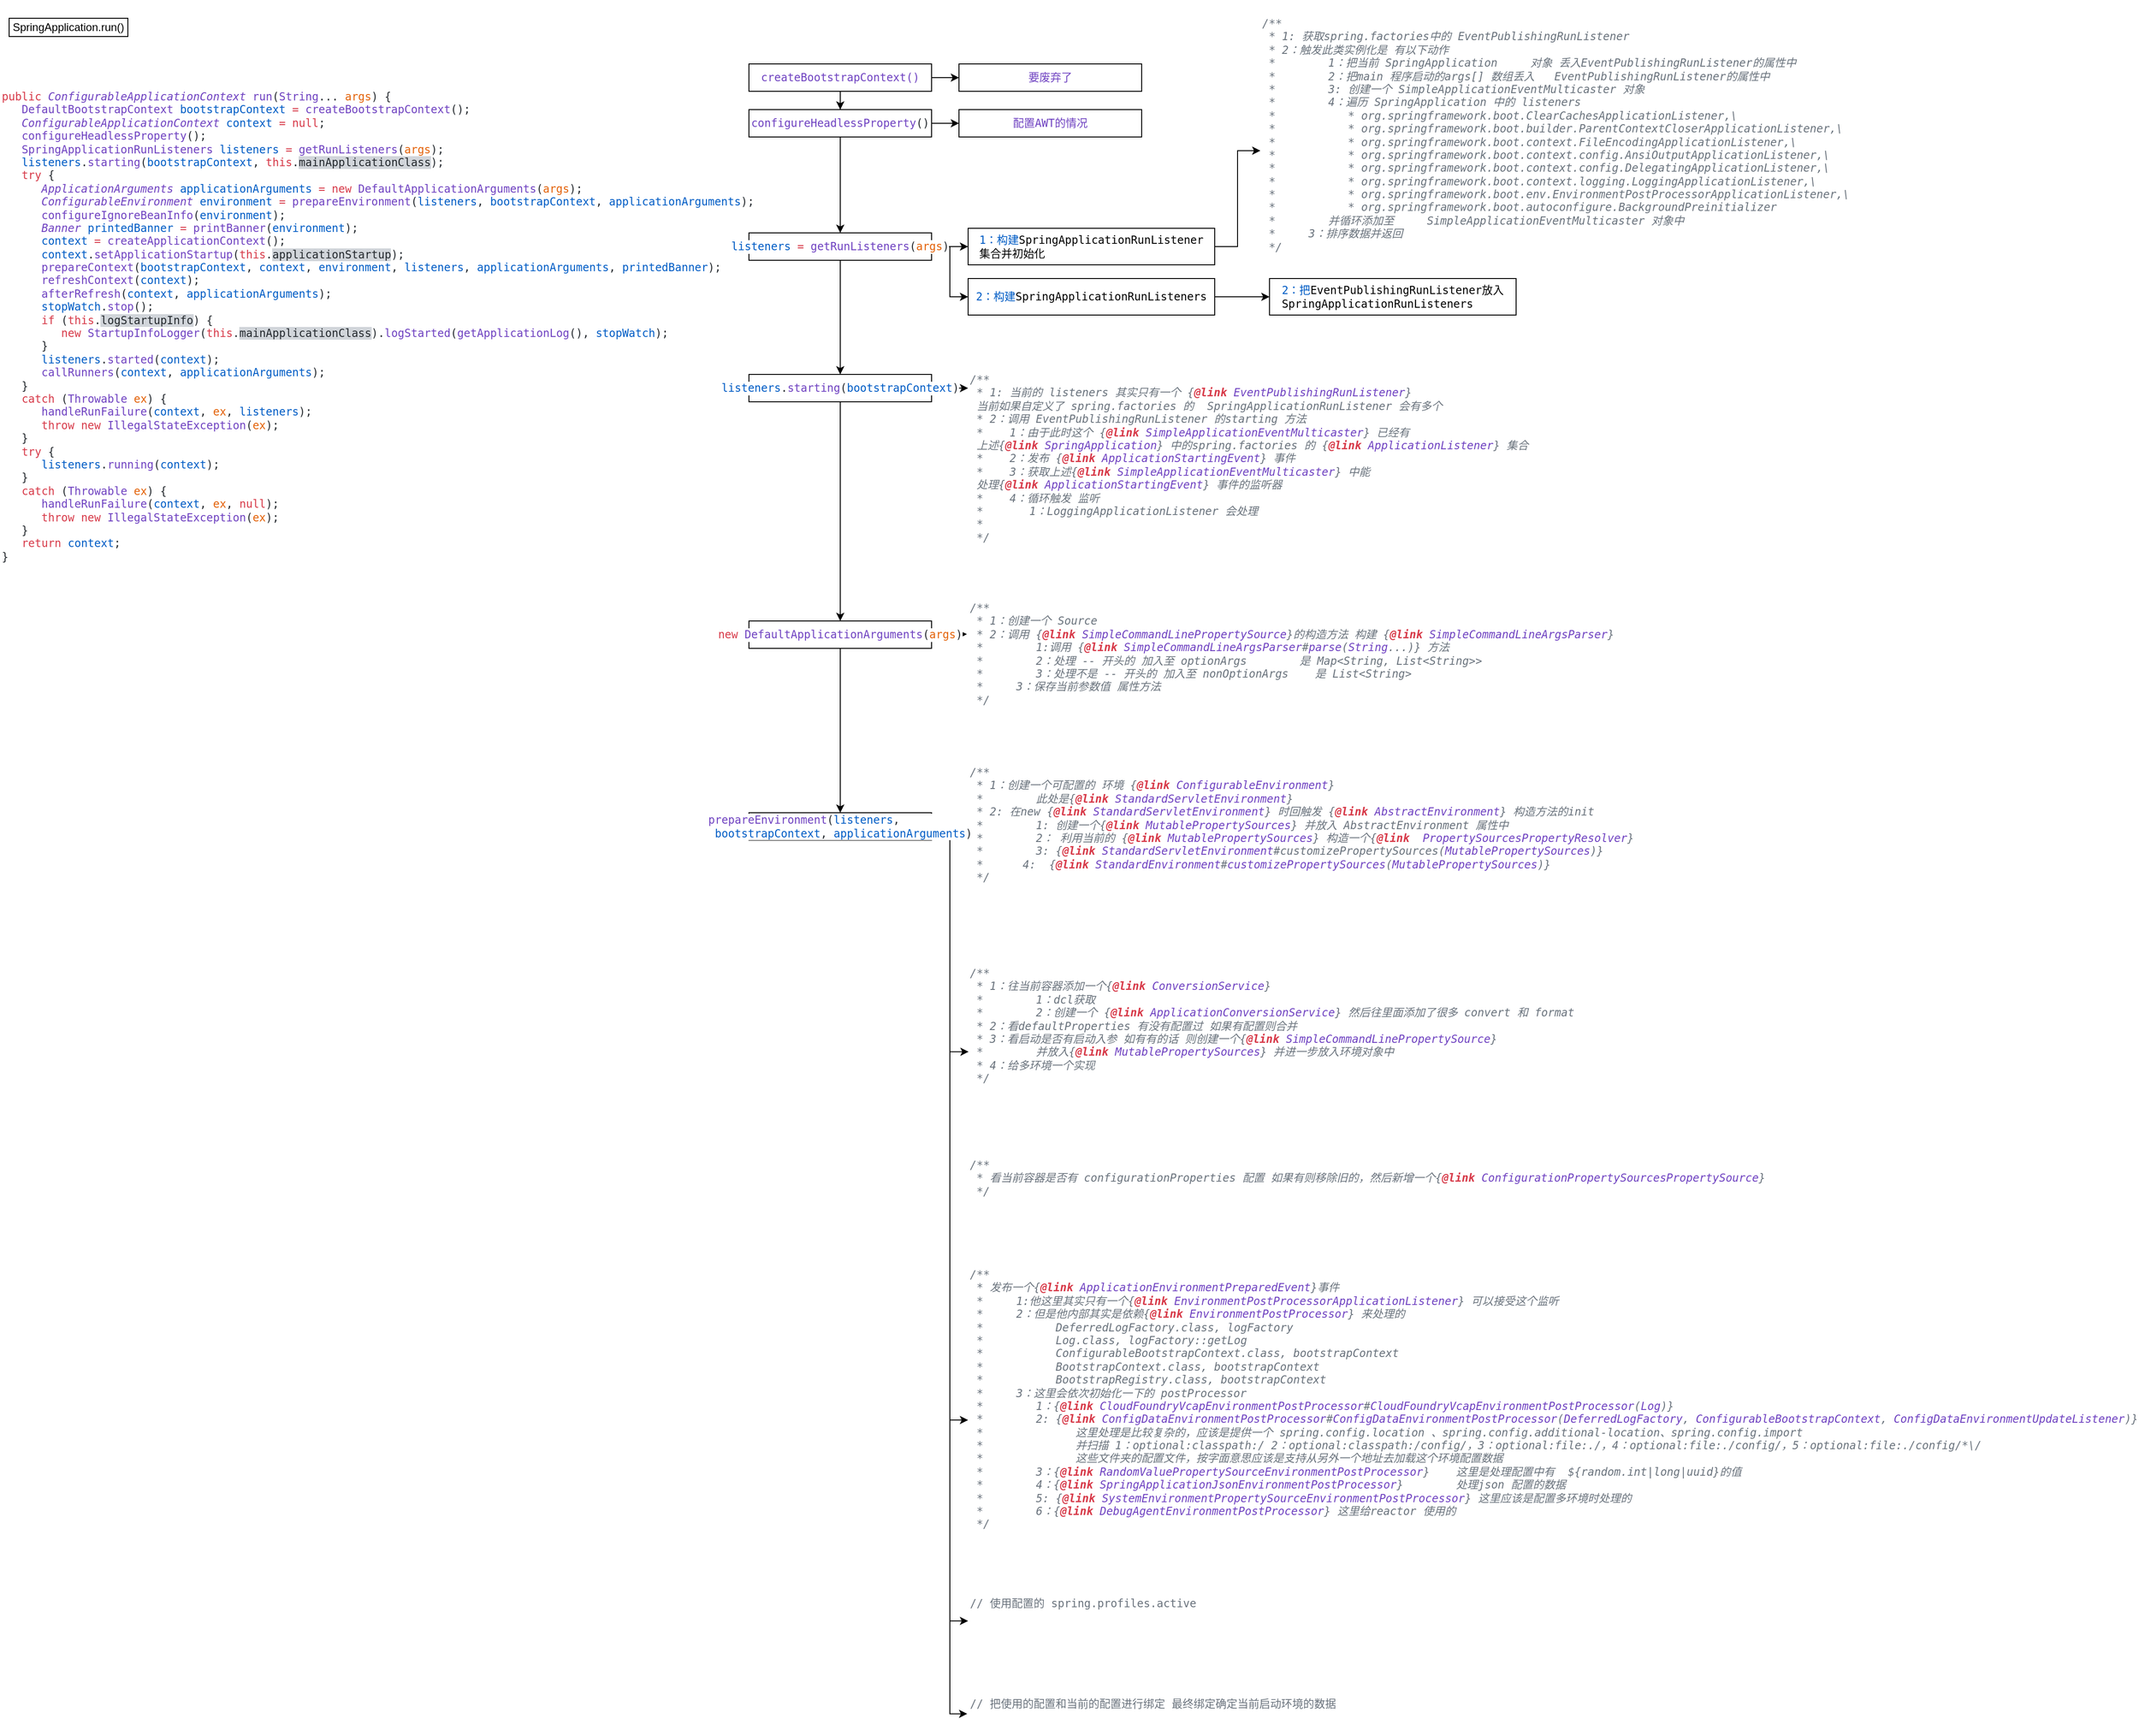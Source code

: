<mxfile version="20.7.3" type="github">
  <diagram id="hmpAwJjgKOBsFKK5IczD" name="第 1 页">
    <mxGraphModel dx="1647" dy="868" grid="1" gridSize="10" guides="1" tooltips="1" connect="1" arrows="1" fold="1" page="1" pageScale="1" pageWidth="827" pageHeight="1169" math="0" shadow="0">
      <root>
        <mxCell id="0" />
        <mxCell id="1" parent="0" />
        <mxCell id="uOHYhHhNNr3pCykLkhix-1" value="SpringApplication.run()" style="rounded=0;whiteSpace=wrap;html=1;" parent="1" vertex="1">
          <mxGeometry x="70" y="140" width="130" height="20" as="geometry" />
        </mxCell>
        <mxCell id="uOHYhHhNNr3pCykLkhix-7" value="&lt;pre style=&quot;background-color:#ffffff;color:#24292e;font-family:&#39;JetBrains Mono&#39;,monospace;font-size:9.0pt;&quot;&gt;&lt;span style=&quot;color:#d73a49;&quot;&gt;public &lt;/span&gt;&lt;span style=&quot;color:#6f42c1;font-style:italic;&quot;&gt;ConfigurableApplicationContext &lt;/span&gt;&lt;span style=&quot;color:#6f42c1;&quot;&gt;run&lt;/span&gt;(&lt;span style=&quot;color:#6f42c1;&quot;&gt;String&lt;/span&gt;... &lt;span style=&quot;color:#e36209;&quot;&gt;args&lt;/span&gt;) {&lt;br&gt;   &lt;span style=&quot;color:#6f42c1;&quot;&gt;DefaultBootstrapContext &lt;/span&gt;&lt;span style=&quot;color:#005cc5;&quot;&gt;bootstrapContext &lt;/span&gt;&lt;span style=&quot;color:#d73a49;&quot;&gt;= &lt;/span&gt;&lt;span style=&quot;color:#6f42c1;&quot;&gt;createBootstrapContext&lt;/span&gt;();&lt;br&gt;   &lt;span style=&quot;color:#6f42c1;font-style:italic;&quot;&gt;ConfigurableApplicationContext &lt;/span&gt;&lt;span style=&quot;color:#005cc5;&quot;&gt;context &lt;/span&gt;&lt;span style=&quot;color:#d73a49;&quot;&gt;= null&lt;/span&gt;;&lt;br&gt;   &lt;span style=&quot;color:#6f42c1;&quot;&gt;configureHeadlessProperty&lt;/span&gt;();&lt;br&gt;   &lt;span style=&quot;color:#6f42c1;&quot;&gt;SpringApplicationRunListeners &lt;/span&gt;&lt;span style=&quot;color:#005cc5;&quot;&gt;listeners &lt;/span&gt;&lt;span style=&quot;color:#d73a49;&quot;&gt;= &lt;/span&gt;&lt;span style=&quot;color:#6f42c1;&quot;&gt;getRunListeners&lt;/span&gt;(&lt;span style=&quot;color:#e36209;&quot;&gt;args&lt;/span&gt;);&lt;br&gt;   &lt;span style=&quot;color:#005cc5;&quot;&gt;listeners&lt;/span&gt;.&lt;span style=&quot;color:#6f42c1;&quot;&gt;starting&lt;/span&gt;(&lt;span style=&quot;color:#005cc5;&quot;&gt;bootstrapContext&lt;/span&gt;, &lt;span style=&quot;color:#d73a49;&quot;&gt;this&lt;/span&gt;.&lt;span style=&quot;background-color:#d1d5da;&quot;&gt;mainApplicationClass&lt;/span&gt;);&lt;br&gt;   &lt;span style=&quot;color:#d73a49;&quot;&gt;try &lt;/span&gt;{&lt;br&gt;      &lt;span style=&quot;color:#6f42c1;font-style:italic;&quot;&gt;ApplicationArguments &lt;/span&gt;&lt;span style=&quot;color:#005cc5;&quot;&gt;applicationArguments &lt;/span&gt;&lt;span style=&quot;color:#d73a49;&quot;&gt;= new &lt;/span&gt;&lt;span style=&quot;color:#6f42c1;&quot;&gt;DefaultApplicationArguments&lt;/span&gt;(&lt;span style=&quot;color:#e36209;&quot;&gt;args&lt;/span&gt;);&lt;br&gt;      &lt;span style=&quot;color:#6f42c1;font-style:italic;&quot;&gt;ConfigurableEnvironment &lt;/span&gt;&lt;span style=&quot;color:#005cc5;&quot;&gt;environment &lt;/span&gt;&lt;span style=&quot;color:#d73a49;&quot;&gt;= &lt;/span&gt;&lt;span style=&quot;color:#6f42c1;&quot;&gt;prepareEnvironment&lt;/span&gt;(&lt;span style=&quot;color:#005cc5;&quot;&gt;listeners&lt;/span&gt;, &lt;span style=&quot;color:#005cc5;&quot;&gt;bootstrapContext&lt;/span&gt;, &lt;span style=&quot;color:#005cc5;&quot;&gt;applicationArguments&lt;/span&gt;);&lt;br&gt;      &lt;span style=&quot;color:#6f42c1;&quot;&gt;configureIgnoreBeanInfo&lt;/span&gt;(&lt;span style=&quot;color:#005cc5;&quot;&gt;environment&lt;/span&gt;);&lt;br&gt;      &lt;span style=&quot;color:#6f42c1;font-style:italic;&quot;&gt;Banner &lt;/span&gt;&lt;span style=&quot;color:#005cc5;&quot;&gt;printedBanner &lt;/span&gt;&lt;span style=&quot;color:#d73a49;&quot;&gt;= &lt;/span&gt;&lt;span style=&quot;color:#6f42c1;&quot;&gt;printBanner&lt;/span&gt;(&lt;span style=&quot;color:#005cc5;&quot;&gt;environment&lt;/span&gt;);&lt;br&gt;      &lt;span style=&quot;color:#005cc5;&quot;&gt;context &lt;/span&gt;&lt;span style=&quot;color:#d73a49;&quot;&gt;= &lt;/span&gt;&lt;span style=&quot;color:#6f42c1;&quot;&gt;createApplicationContext&lt;/span&gt;();&lt;br&gt;      &lt;span style=&quot;color:#005cc5;&quot;&gt;context&lt;/span&gt;.&lt;span style=&quot;color:#6f42c1;&quot;&gt;setApplicationStartup&lt;/span&gt;(&lt;span style=&quot;color:#d73a49;&quot;&gt;this&lt;/span&gt;.&lt;span style=&quot;background-color:#d1d5da;&quot;&gt;applicationStartup&lt;/span&gt;);&lt;br&gt;      &lt;span style=&quot;color:#6f42c1;&quot;&gt;prepareContext&lt;/span&gt;(&lt;span style=&quot;color:#005cc5;&quot;&gt;bootstrapContext&lt;/span&gt;, &lt;span style=&quot;color:#005cc5;&quot;&gt;context&lt;/span&gt;, &lt;span style=&quot;color:#005cc5;&quot;&gt;environment&lt;/span&gt;, &lt;span style=&quot;color:#005cc5;&quot;&gt;listeners&lt;/span&gt;, &lt;span style=&quot;color:#005cc5;&quot;&gt;applicationArguments&lt;/span&gt;, &lt;span style=&quot;color:#005cc5;&quot;&gt;printedBanner&lt;/span&gt;);&lt;br&gt;      &lt;span style=&quot;color:#6f42c1;&quot;&gt;refreshContext&lt;/span&gt;(&lt;span style=&quot;color:#005cc5;&quot;&gt;context&lt;/span&gt;);&lt;br&gt;      &lt;span style=&quot;color:#6f42c1;&quot;&gt;afterRefresh&lt;/span&gt;(&lt;span style=&quot;color:#005cc5;&quot;&gt;context&lt;/span&gt;, &lt;span style=&quot;color:#005cc5;&quot;&gt;applicationArguments&lt;/span&gt;);&lt;br&gt;      &lt;span style=&quot;color:#005cc5;&quot;&gt;stopWatch&lt;/span&gt;.&lt;span style=&quot;color:#6f42c1;&quot;&gt;stop&lt;/span&gt;();&lt;br&gt;      &lt;span style=&quot;color:#d73a49;&quot;&gt;if &lt;/span&gt;(&lt;span style=&quot;color:#d73a49;&quot;&gt;this&lt;/span&gt;.&lt;span style=&quot;background-color:#d1d5da;&quot;&gt;logStartupInfo&lt;/span&gt;) {&lt;br&gt;         &lt;span style=&quot;color:#d73a49;&quot;&gt;new &lt;/span&gt;&lt;span style=&quot;color:#6f42c1;&quot;&gt;StartupInfoLogger&lt;/span&gt;(&lt;span style=&quot;color:#d73a49;&quot;&gt;this&lt;/span&gt;.&lt;span style=&quot;background-color:#d1d5da;&quot;&gt;mainApplicationClass&lt;/span&gt;).&lt;span style=&quot;color:#6f42c1;&quot;&gt;logStarted&lt;/span&gt;(&lt;span style=&quot;color:#6f42c1;&quot;&gt;getApplicationLog&lt;/span&gt;(), &lt;span style=&quot;color:#005cc5;&quot;&gt;stopWatch&lt;/span&gt;);&lt;br&gt;      }&lt;br&gt;      &lt;span style=&quot;color:#005cc5;&quot;&gt;listeners&lt;/span&gt;.&lt;span style=&quot;color:#6f42c1;&quot;&gt;started&lt;/span&gt;(&lt;span style=&quot;color:#005cc5;&quot;&gt;context&lt;/span&gt;);&lt;br&gt;      &lt;span style=&quot;color:#6f42c1;&quot;&gt;callRunners&lt;/span&gt;(&lt;span style=&quot;color:#005cc5;&quot;&gt;context&lt;/span&gt;, &lt;span style=&quot;color:#005cc5;&quot;&gt;applicationArguments&lt;/span&gt;);&lt;br&gt;   }&lt;br&gt;   &lt;span style=&quot;color:#d73a49;&quot;&gt;catch &lt;/span&gt;(&lt;span style=&quot;color:#6f42c1;&quot;&gt;Throwable &lt;/span&gt;&lt;span style=&quot;color:#e36209;&quot;&gt;ex&lt;/span&gt;) {&lt;br&gt;      &lt;span style=&quot;color:#6f42c1;&quot;&gt;handleRunFailure&lt;/span&gt;(&lt;span style=&quot;color:#005cc5;&quot;&gt;context&lt;/span&gt;, &lt;span style=&quot;color:#e36209;&quot;&gt;ex&lt;/span&gt;, &lt;span style=&quot;color:#005cc5;&quot;&gt;listeners&lt;/span&gt;);&lt;br&gt;      &lt;span style=&quot;color:#d73a49;&quot;&gt;throw new &lt;/span&gt;&lt;span style=&quot;color:#6f42c1;&quot;&gt;IllegalStateException&lt;/span&gt;(&lt;span style=&quot;color:#e36209;&quot;&gt;ex&lt;/span&gt;);&lt;br&gt;   }&lt;br&gt;   &lt;span style=&quot;color:#d73a49;&quot;&gt;try &lt;/span&gt;{&lt;br&gt;      &lt;span style=&quot;color:#005cc5;&quot;&gt;listeners&lt;/span&gt;.&lt;span style=&quot;color:#6f42c1;&quot;&gt;running&lt;/span&gt;(&lt;span style=&quot;color:#005cc5;&quot;&gt;context&lt;/span&gt;);&lt;br&gt;   }&lt;br&gt;   &lt;span style=&quot;color:#d73a49;&quot;&gt;catch &lt;/span&gt;(&lt;span style=&quot;color:#6f42c1;&quot;&gt;Throwable &lt;/span&gt;&lt;span style=&quot;color:#e36209;&quot;&gt;ex&lt;/span&gt;) {&lt;br&gt;      &lt;span style=&quot;color:#6f42c1;&quot;&gt;handleRunFailure&lt;/span&gt;(&lt;span style=&quot;color:#005cc5;&quot;&gt;context&lt;/span&gt;, &lt;span style=&quot;color:#e36209;&quot;&gt;ex&lt;/span&gt;, &lt;span style=&quot;color:#d73a49;&quot;&gt;null&lt;/span&gt;);&lt;br&gt;      &lt;span style=&quot;color:#d73a49;&quot;&gt;throw new &lt;/span&gt;&lt;span style=&quot;color:#6f42c1;&quot;&gt;IllegalStateException&lt;/span&gt;(&lt;span style=&quot;color:#e36209;&quot;&gt;ex&lt;/span&gt;);&lt;br&gt;   }&lt;br&gt;   &lt;span style=&quot;color:#d73a49;&quot;&gt;return &lt;/span&gt;&lt;span style=&quot;color:#005cc5;&quot;&gt;context&lt;/span&gt;;&lt;br&gt;}&lt;/pre&gt;" style="text;whiteSpace=wrap;html=1;" parent="1" vertex="1">
          <mxGeometry x="60" y="200" width="690" height="530" as="geometry" />
        </mxCell>
        <mxCell id="uOHYhHhNNr3pCykLkhix-28" style="edgeStyle=orthogonalEdgeStyle;rounded=0;orthogonalLoop=1;jettySize=auto;html=1;entryX=0.5;entryY=0;entryDx=0;entryDy=0;" parent="1" source="uOHYhHhNNr3pCykLkhix-8" target="uOHYhHhNNr3pCykLkhix-9" edge="1">
          <mxGeometry relative="1" as="geometry" />
        </mxCell>
        <mxCell id="uOHYhHhNNr3pCykLkhix-31" style="edgeStyle=orthogonalEdgeStyle;rounded=0;orthogonalLoop=1;jettySize=auto;html=1;entryX=0;entryY=0.5;entryDx=0;entryDy=0;" parent="1" source="uOHYhHhNNr3pCykLkhix-8" target="uOHYhHhNNr3pCykLkhix-12" edge="1">
          <mxGeometry relative="1" as="geometry" />
        </mxCell>
        <mxCell id="uOHYhHhNNr3pCykLkhix-8" value="&lt;pre style=&quot;background-color:#ffffff;color:#24292e;font-family:&#39;JetBrains Mono&#39;,monospace;font-size:9.0pt;&quot;&gt;&lt;span style=&quot;color:#6f42c1;&quot;&gt;createBootstrapContext()&lt;/span&gt;&lt;/pre&gt;" style="rounded=0;whiteSpace=wrap;html=1;" parent="1" vertex="1">
          <mxGeometry x="880" y="190" width="200" height="30" as="geometry" />
        </mxCell>
        <mxCell id="uOHYhHhNNr3pCykLkhix-29" style="edgeStyle=orthogonalEdgeStyle;rounded=0;orthogonalLoop=1;jettySize=auto;html=1;" parent="1" source="uOHYhHhNNr3pCykLkhix-9" target="uOHYhHhNNr3pCykLkhix-11" edge="1">
          <mxGeometry relative="1" as="geometry" />
        </mxCell>
        <mxCell id="uOHYhHhNNr3pCykLkhix-32" style="edgeStyle=orthogonalEdgeStyle;rounded=0;orthogonalLoop=1;jettySize=auto;html=1;" parent="1" source="uOHYhHhNNr3pCykLkhix-9" target="uOHYhHhNNr3pCykLkhix-13" edge="1">
          <mxGeometry relative="1" as="geometry" />
        </mxCell>
        <mxCell id="uOHYhHhNNr3pCykLkhix-9" value="&lt;pre style=&quot;background-color:#ffffff;color:#24292e;font-family:&#39;JetBrains Mono&#39;,monospace;font-size:9.0pt;&quot;&gt;&lt;pre style=&quot;font-size: 9pt; text-align: left; font-family: &amp;quot;JetBrains Mono&amp;quot;, monospace;&quot;&gt;&lt;span style=&quot;color: rgb(111, 66, 193);&quot;&gt;configureHeadlessProperty&lt;/span&gt;()&lt;/pre&gt;&lt;/pre&gt;" style="rounded=0;whiteSpace=wrap;html=1;" parent="1" vertex="1">
          <mxGeometry x="880" y="240" width="200" height="30" as="geometry" />
        </mxCell>
        <mxCell id="uOHYhHhNNr3pCykLkhix-36" style="edgeStyle=orthogonalEdgeStyle;rounded=0;orthogonalLoop=1;jettySize=auto;html=1;entryX=0;entryY=0.175;entryDx=0;entryDy=0;entryPerimeter=0;" parent="1" source="uOHYhHhNNr3pCykLkhix-10" target="uOHYhHhNNr3pCykLkhix-35" edge="1">
          <mxGeometry relative="1" as="geometry" />
        </mxCell>
        <mxCell id="0oLrl2Pk167Phdq7L2Fr-20" style="edgeStyle=orthogonalEdgeStyle;rounded=0;orthogonalLoop=1;jettySize=auto;html=1;" edge="1" parent="1" source="uOHYhHhNNr3pCykLkhix-10" target="0oLrl2Pk167Phdq7L2Fr-1">
          <mxGeometry relative="1" as="geometry" />
        </mxCell>
        <mxCell id="uOHYhHhNNr3pCykLkhix-10" value="&lt;pre style=&quot;background-color:#ffffff;color:#24292e;font-family:&#39;JetBrains Mono&#39;,monospace;font-size:9.0pt;&quot;&gt;&lt;pre style=&quot;font-size: 9pt; text-align: left; font-family: &amp;quot;JetBrains Mono&amp;quot;, monospace;&quot;&gt;&lt;span style=&quot;font-size: 9pt; text-align: center; color: rgb(0, 92, 197);&quot;&gt;listeners&lt;/span&gt;&lt;span style=&quot;font-size: 9pt; text-align: center;&quot;&gt;.&lt;/span&gt;&lt;span style=&quot;font-size: 9pt; text-align: center; color: rgb(111, 66, 193);&quot;&gt;starting&lt;/span&gt;&lt;span style=&quot;font-size: 9pt; text-align: center;&quot;&gt;(&lt;/span&gt;&lt;span style=&quot;font-size: 9pt; text-align: center; color: rgb(0, 92, 197);&quot;&gt;bootstrapContext&lt;/span&gt;&lt;span style=&quot;font-size: 9pt; text-align: center;&quot;&gt;)&lt;/span&gt;&lt;/pre&gt;&lt;/pre&gt;" style="rounded=0;whiteSpace=wrap;html=1;" parent="1" vertex="1">
          <mxGeometry x="880" y="530" width="200" height="30" as="geometry" />
        </mxCell>
        <mxCell id="uOHYhHhNNr3pCykLkhix-30" style="edgeStyle=orthogonalEdgeStyle;rounded=0;orthogonalLoop=1;jettySize=auto;html=1;" parent="1" source="uOHYhHhNNr3pCykLkhix-11" target="uOHYhHhNNr3pCykLkhix-10" edge="1">
          <mxGeometry relative="1" as="geometry" />
        </mxCell>
        <mxCell id="uOHYhHhNNr3pCykLkhix-33" style="edgeStyle=orthogonalEdgeStyle;rounded=0;orthogonalLoop=1;jettySize=auto;html=1;entryX=0;entryY=0.5;entryDx=0;entryDy=0;" parent="1" source="uOHYhHhNNr3pCykLkhix-11" target="uOHYhHhNNr3pCykLkhix-15" edge="1">
          <mxGeometry relative="1" as="geometry" />
        </mxCell>
        <mxCell id="uOHYhHhNNr3pCykLkhix-34" style="edgeStyle=orthogonalEdgeStyle;rounded=0;orthogonalLoop=1;jettySize=auto;html=1;entryX=0;entryY=0.5;entryDx=0;entryDy=0;" parent="1" source="uOHYhHhNNr3pCykLkhix-11" target="uOHYhHhNNr3pCykLkhix-16" edge="1">
          <mxGeometry relative="1" as="geometry" />
        </mxCell>
        <mxCell id="uOHYhHhNNr3pCykLkhix-11" value="&lt;pre style=&quot;background-color:#ffffff;color:#24292e;font-family:&#39;JetBrains Mono&#39;,monospace;font-size:9.0pt;&quot;&gt;&lt;pre style=&quot;font-size: 9pt; text-align: left; font-family: &amp;quot;JetBrains Mono&amp;quot;, monospace;&quot;&gt;&lt;pre style=&quot;font-family: &amp;quot;JetBrains Mono&amp;quot;, monospace; font-size: 9pt;&quot;&gt;&lt;span style=&quot;color:#005cc5;&quot;&gt;listeners &lt;/span&gt;&lt;span style=&quot;color:#d73a49;&quot;&gt;= &lt;/span&gt;&lt;span style=&quot;color:#6f42c1;&quot;&gt;getRunListeners&lt;/span&gt;(&lt;span style=&quot;color:#e36209;&quot;&gt;args&lt;/span&gt;)&lt;/pre&gt;&lt;/pre&gt;&lt;/pre&gt;" style="rounded=0;whiteSpace=wrap;html=1;" parent="1" vertex="1">
          <mxGeometry x="880" y="375" width="200" height="30" as="geometry" />
        </mxCell>
        <mxCell id="uOHYhHhNNr3pCykLkhix-12" value="&lt;pre style=&quot;background-color: rgb(255, 255, 255); font-family: &amp;quot;JetBrains Mono&amp;quot;, monospace; font-size: 9pt;&quot;&gt;&lt;font color=&quot;#6f42c1&quot;&gt;要废弃了&lt;/font&gt;&lt;/pre&gt;" style="rounded=0;whiteSpace=wrap;html=1;" parent="1" vertex="1">
          <mxGeometry x="1110" y="190" width="200" height="30" as="geometry" />
        </mxCell>
        <mxCell id="uOHYhHhNNr3pCykLkhix-13" value="&lt;pre style=&quot;background-color: rgb(255, 255, 255); font-family: &amp;quot;JetBrains Mono&amp;quot;, monospace; font-size: 9pt;&quot;&gt;&lt;pre style=&quot;font-size: 9pt; text-align: left; font-family: &amp;quot;JetBrains Mono&amp;quot;, monospace;&quot;&gt;&lt;font color=&quot;#6f42c1&quot;&gt;配置AWT的情况&lt;/font&gt;&lt;/pre&gt;&lt;/pre&gt;" style="rounded=0;whiteSpace=wrap;html=1;" parent="1" vertex="1">
          <mxGeometry x="1110" y="240" width="200" height="30" as="geometry" />
        </mxCell>
        <mxCell id="uOHYhHhNNr3pCykLkhix-26" style="edgeStyle=orthogonalEdgeStyle;rounded=0;orthogonalLoop=1;jettySize=auto;html=1;" parent="1" source="uOHYhHhNNr3pCykLkhix-15" target="uOHYhHhNNr3pCykLkhix-24" edge="1">
          <mxGeometry relative="1" as="geometry" />
        </mxCell>
        <mxCell id="uOHYhHhNNr3pCykLkhix-15" value="&lt;pre style=&quot;background-color: rgb(255, 255, 255); font-family: &amp;quot;JetBrains Mono&amp;quot;, monospace; font-size: 9pt;&quot;&gt;&lt;pre style=&quot;font-size: 9pt; text-align: left; font-family: &amp;quot;JetBrains Mono&amp;quot;, monospace;&quot;&gt;&lt;pre style=&quot;font-family: &amp;quot;JetBrains Mono&amp;quot;, monospace; font-size: 9pt;&quot;&gt;&lt;font color=&quot;#005cc5&quot;&gt;1：构建&lt;/font&gt;SpringApplicationRunListener&lt;br&gt;集合并初始化&lt;/pre&gt;&lt;/pre&gt;&lt;/pre&gt;" style="rounded=0;whiteSpace=wrap;html=1;" parent="1" vertex="1">
          <mxGeometry x="1120" y="370" width="270" height="40" as="geometry" />
        </mxCell>
        <mxCell id="0oLrl2Pk167Phdq7L2Fr-22" style="edgeStyle=orthogonalEdgeStyle;rounded=0;orthogonalLoop=1;jettySize=auto;html=1;entryX=0;entryY=0.5;entryDx=0;entryDy=0;" edge="1" parent="1" source="uOHYhHhNNr3pCykLkhix-16" target="uOHYhHhNNr3pCykLkhix-25">
          <mxGeometry relative="1" as="geometry" />
        </mxCell>
        <mxCell id="uOHYhHhNNr3pCykLkhix-16" value="&lt;pre style=&quot;background-color: rgb(255, 255, 255); font-family: &amp;quot;JetBrains Mono&amp;quot;, monospace; font-size: 9pt;&quot;&gt;&lt;pre style=&quot;font-size: 9pt; text-align: left; font-family: &amp;quot;JetBrains Mono&amp;quot;, monospace;&quot;&gt;&lt;pre style=&quot;font-family: &amp;quot;JetBrains Mono&amp;quot;, monospace; font-size: 9pt;&quot;&gt;&lt;font color=&quot;#005cc5&quot;&gt;2：构建&lt;/font&gt;SpringApplicationRunListeners&lt;/pre&gt;&lt;/pre&gt;&lt;/pre&gt;" style="rounded=0;whiteSpace=wrap;html=1;" parent="1" vertex="1">
          <mxGeometry x="1120" y="425" width="270" height="40" as="geometry" />
        </mxCell>
        <mxCell id="uOHYhHhNNr3pCykLkhix-24" value="&lt;pre style=&quot;background-color:#ffffff;color:#24292e;font-family:&#39;JetBrains Mono&#39;,monospace;font-size:9.0pt;&quot;&gt;&lt;span style=&quot;color:#6a737d;font-style:italic;&quot;&gt;/**&lt;br&gt;&lt;/span&gt;&lt;span style=&quot;color:#6a737d;font-style:italic;&quot;&gt; * 1: &lt;/span&gt;&lt;span style=&quot;color:#6a737d;font-style:italic;font-family:&#39;宋体&#39;,monospace;&quot;&gt;获取&lt;/span&gt;&lt;span style=&quot;color:#6a737d;font-style:italic;&quot;&gt;spring.factories&lt;/span&gt;&lt;span style=&quot;color:#6a737d;font-style:italic;font-family:&#39;宋体&#39;,monospace;&quot;&gt;中的 &lt;/span&gt;&lt;span style=&quot;color:#6a737d;font-style:italic;&quot;&gt;EventPublishingRunListener&lt;br&gt;&lt;/span&gt;&lt;span style=&quot;color:#6a737d;font-style:italic;&quot;&gt; * 2&lt;/span&gt;&lt;span style=&quot;color:#6a737d;font-style:italic;font-family:&#39;宋体&#39;,monospace;&quot;&gt;：触发此类实例化是 有以下动作&lt;br&gt;&lt;/span&gt;&lt;span style=&quot;color:#6a737d;font-style:italic;font-family:&#39;宋体&#39;,monospace;&quot;&gt; &lt;/span&gt;&lt;span style=&quot;color:#6a737d;font-style:italic;&quot;&gt;*        1&lt;/span&gt;&lt;span style=&quot;color:#6a737d;font-style:italic;font-family:&#39;宋体&#39;,monospace;&quot;&gt;：把当前 &lt;/span&gt;&lt;span style=&quot;color:#6a737d;font-style:italic;&quot;&gt;SpringApplication     &lt;/span&gt;&lt;span style=&quot;color:#6a737d;font-style:italic;font-family:&#39;宋体&#39;,monospace;&quot;&gt;对象 丢入&lt;/span&gt;&lt;span style=&quot;color:#6a737d;font-style:italic;&quot;&gt;EventPublishingRunListener&lt;/span&gt;&lt;span style=&quot;color:#6a737d;font-style:italic;font-family:&#39;宋体&#39;,monospace;&quot;&gt;的属性中&lt;br&gt;&lt;/span&gt;&lt;span style=&quot;color:#6a737d;font-style:italic;font-family:&#39;宋体&#39;,monospace;&quot;&gt; &lt;/span&gt;&lt;span style=&quot;color:#6a737d;font-style:italic;&quot;&gt;*        2&lt;/span&gt;&lt;span style=&quot;color:#6a737d;font-style:italic;font-family:&#39;宋体&#39;,monospace;&quot;&gt;：把&lt;/span&gt;&lt;span style=&quot;color:#6a737d;font-style:italic;&quot;&gt;main &lt;/span&gt;&lt;span style=&quot;color:#6a737d;font-style:italic;font-family:&#39;宋体&#39;,monospace;&quot;&gt;程序启动的&lt;/span&gt;&lt;span style=&quot;color:#6a737d;font-style:italic;&quot;&gt;args[] &lt;/span&gt;&lt;span style=&quot;color:#6a737d;font-style:italic;font-family:&#39;宋体&#39;,monospace;&quot;&gt;数组丢入   &lt;/span&gt;&lt;span style=&quot;color:#6a737d;font-style:italic;&quot;&gt;EventPublishingRunListener&lt;/span&gt;&lt;span style=&quot;color:#6a737d;font-style:italic;font-family:&#39;宋体&#39;,monospace;&quot;&gt;的属性中&lt;br&gt;&lt;/span&gt;&lt;span style=&quot;color:#6a737d;font-style:italic;font-family:&#39;宋体&#39;,monospace;&quot;&gt; &lt;/span&gt;&lt;span style=&quot;color:#6a737d;font-style:italic;&quot;&gt;*        3: &lt;/span&gt;&lt;span style=&quot;color:#6a737d;font-style:italic;font-family:&#39;宋体&#39;,monospace;&quot;&gt;创建一个 &lt;/span&gt;&lt;span style=&quot;color:#6a737d;font-style:italic;&quot;&gt;SimpleApplicationEventMulticaster &lt;/span&gt;&lt;span style=&quot;color:#6a737d;font-style:italic;font-family:&#39;宋体&#39;,monospace;&quot;&gt;对象&lt;br&gt;&lt;/span&gt;&lt;span style=&quot;color:#6a737d;font-style:italic;font-family:&#39;宋体&#39;,monospace;&quot;&gt; &lt;/span&gt;&lt;span style=&quot;color:#6a737d;font-style:italic;&quot;&gt;*        4&lt;/span&gt;&lt;span style=&quot;color:#6a737d;font-style:italic;font-family:&#39;宋体&#39;,monospace;&quot;&gt;：遍历 &lt;/span&gt;&lt;span style=&quot;color:#6a737d;font-style:italic;&quot;&gt;SpringApplication &lt;/span&gt;&lt;span style=&quot;color:#6a737d;font-style:italic;font-family:&#39;宋体&#39;,monospace;&quot;&gt;中的 &lt;/span&gt;&lt;span style=&quot;color:#6a737d;font-style:italic;&quot;&gt;listeners&lt;br&gt;&lt;/span&gt;&lt;span style=&quot;color:#6a737d;font-style:italic;&quot;&gt; *           * org.springframework.boot.ClearCachesApplicationListener,\&lt;br&gt;&lt;/span&gt;&lt;span style=&quot;color:#6a737d;font-style:italic;&quot;&gt; *           * org.springframework.boot.builder.ParentContextCloserApplicationListener,\&lt;br&gt;&lt;/span&gt;&lt;span style=&quot;color:#6a737d;font-style:italic;&quot;&gt; *           * org.springframework.boot.context.FileEncodingApplicationListener,\&lt;br&gt;&lt;/span&gt;&lt;span style=&quot;color:#6a737d;font-style:italic;&quot;&gt; *           * org.springframework.boot.context.config.AnsiOutputApplicationListener,\&lt;br&gt;&lt;/span&gt;&lt;span style=&quot;color:#6a737d;font-style:italic;&quot;&gt; *           * org.springframework.boot.context.config.DelegatingApplicationListener,\&lt;br&gt;&lt;/span&gt;&lt;span style=&quot;color:#6a737d;font-style:italic;&quot;&gt; *           * org.springframework.boot.context.logging.LoggingApplicationListener,\&lt;br&gt;&lt;/span&gt;&lt;span style=&quot;color:#6a737d;font-style:italic;&quot;&gt; *           * org.springframework.boot.env.EnvironmentPostProcessorApplicationListener,\&lt;br&gt;&lt;/span&gt;&lt;span style=&quot;color:#6a737d;font-style:italic;&quot;&gt; *           * org.springframework.boot.autoconfigure.BackgroundPreinitializer&lt;br&gt;&lt;/span&gt;&lt;span style=&quot;color:#6a737d;font-style:italic;&quot;&gt; *        &lt;/span&gt;&lt;span style=&quot;color:#6a737d;font-style:italic;font-family:&#39;宋体&#39;,monospace;&quot;&gt;并循环添加至     &lt;/span&gt;&lt;span style=&quot;color:#6a737d;font-style:italic;&quot;&gt;SimpleApplicationEventMulticaster &lt;/span&gt;&lt;span style=&quot;color:#6a737d;font-style:italic;font-family:&#39;宋体&#39;,monospace;&quot;&gt;对象中&lt;br&gt;&lt;/span&gt;&lt;span style=&quot;color:#6a737d;font-style:italic;font-family:&#39;宋体&#39;,monospace;&quot;&gt; &lt;/span&gt;&lt;span style=&quot;color:#6a737d;font-style:italic;&quot;&gt;*     3&lt;/span&gt;&lt;span style=&quot;color:#6a737d;font-style:italic;font-family:&#39;宋体&#39;,monospace;&quot;&gt;：排序数据并返回&lt;br&gt;&lt;/span&gt;&lt;span style=&quot;color:#6a737d;font-style:italic;font-family:&#39;宋体&#39;,monospace;&quot;&gt; &lt;/span&gt;&lt;span style=&quot;color:#6a737d;font-style:italic;&quot;&gt;*/&lt;/span&gt;&lt;/pre&gt;" style="text;whiteSpace=wrap;html=1;" parent="1" vertex="1">
          <mxGeometry x="1440" y="120" width="560" height="330" as="geometry" />
        </mxCell>
        <mxCell id="uOHYhHhNNr3pCykLkhix-25" value="&lt;pre style=&quot;background-color: rgb(255, 255, 255); font-family: &amp;quot;JetBrains Mono&amp;quot;, monospace; font-size: 9pt;&quot;&gt;&lt;pre style=&quot;font-size: 9pt; text-align: left; font-family: &amp;quot;JetBrains Mono&amp;quot;, monospace;&quot;&gt;&lt;pre style=&quot;font-family: &amp;quot;JetBrains Mono&amp;quot;, monospace; font-size: 9pt;&quot;&gt;&lt;font color=&quot;#005cc5&quot;&gt;2：把&lt;/font&gt;EventPublishingRunListener放入&lt;br/&gt;SpringApplicationRunListeners&lt;/pre&gt;&lt;/pre&gt;&lt;/pre&gt;" style="rounded=0;whiteSpace=wrap;html=1;" parent="1" vertex="1">
          <mxGeometry x="1450" y="425" width="270" height="40" as="geometry" />
        </mxCell>
        <mxCell id="uOHYhHhNNr3pCykLkhix-35" value="&lt;pre style=&quot;background-color:#ffffff;color:#24292e;font-family:&#39;JetBrains Mono&#39;,monospace;font-size:9.0pt;&quot;&gt;&lt;span style=&quot;color:#6a737d;font-style:italic;&quot;&gt;/**&lt;br&gt;&lt;/span&gt;&lt;span style=&quot;color:#6a737d;font-style:italic;&quot;&gt; * 1: &lt;/span&gt;&lt;span style=&quot;color:#6a737d;font-style:italic;font-family:&#39;宋体&#39;,monospace;&quot;&gt;当前的 &lt;/span&gt;&lt;span style=&quot;color:#6a737d;font-style:italic;&quot;&gt;listeners &lt;/span&gt;&lt;span style=&quot;color:#6a737d;font-style:italic;font-family:&#39;宋体&#39;,monospace;&quot;&gt;其实只有一个 &lt;/span&gt;&lt;span style=&quot;color:#6a737d;font-style:italic;&quot;&gt;{&lt;/span&gt;&lt;span style=&quot;color:#d73a49;font-weight:bold;font-style:italic;&quot;&gt;@link &lt;/span&gt;&lt;span style=&quot;color:#6f42c1;font-style:italic;&quot;&gt;EventPublishingRunListener&lt;/span&gt;&lt;span style=&quot;color:#6a737d;font-style:italic;&quot;&gt;} &lt;br/&gt;&lt;/span&gt;&lt;span style=&quot;color:#6a737d;font-style:italic;font-family:&#39;宋体&#39;,monospace;&quot;&gt;&lt;span style=&quot;white-space: pre;&quot;&gt; &lt;/span&gt;当前如果自定义了 &lt;/span&gt;&lt;span style=&quot;color:#6a737d;font-style:italic;&quot;&gt;spring.factories &lt;/span&gt;&lt;span style=&quot;color:#6a737d;font-style:italic;font-family:&#39;宋体&#39;,monospace;&quot;&gt;的  &lt;/span&gt;&lt;span style=&quot;color:#6a737d;font-style:italic;&quot;&gt;SpringApplicationRunListener &lt;/span&gt;&lt;span style=&quot;color:#6a737d;font-style:italic;font-family:&#39;宋体&#39;,monospace;&quot;&gt;会有多个&lt;br&gt;&lt;/span&gt;&lt;span style=&quot;color:#6a737d;font-style:italic;font-family:&#39;宋体&#39;,monospace;&quot;&gt; &lt;/span&gt;&lt;span style=&quot;color:#6a737d;font-style:italic;&quot;&gt;* 2&lt;/span&gt;&lt;span style=&quot;color:#6a737d;font-style:italic;font-family:&#39;宋体&#39;,monospace;&quot;&gt;：调用 &lt;/span&gt;&lt;span style=&quot;color:#6a737d;font-style:italic;&quot;&gt;EventPublishingRunListener &lt;/span&gt;&lt;span style=&quot;color:#6a737d;font-style:italic;font-family:&#39;宋体&#39;,monospace;&quot;&gt;的&lt;/span&gt;&lt;span style=&quot;color:#6a737d;font-style:italic;&quot;&gt;starting &lt;/span&gt;&lt;span style=&quot;color:#6a737d;font-style:italic;font-family:&#39;宋体&#39;,monospace;&quot;&gt;方法&lt;br&gt;&lt;/span&gt;&lt;span style=&quot;color:#6a737d;font-style:italic;font-family:&#39;宋体&#39;,monospace;&quot;&gt; &lt;/span&gt;&lt;span style=&quot;color:#6a737d;font-style:italic;&quot;&gt;*    1&lt;/span&gt;&lt;span style=&quot;color:#6a737d;font-style:italic;font-family:&#39;宋体&#39;,monospace;&quot;&gt;：由于此时这个 &lt;/span&gt;&lt;span style=&quot;color:#6a737d;font-style:italic;&quot;&gt;{&lt;/span&gt;&lt;span style=&quot;color:#d73a49;font-weight:bold;font-style:italic;&quot;&gt;@link &lt;/span&gt;&lt;span style=&quot;color:#6f42c1;font-style:italic;&quot;&gt;SimpleApplicationEventMulticaster&lt;/span&gt;&lt;span style=&quot;color:#6a737d;font-style:italic;&quot;&gt;} &lt;/span&gt;&lt;span style=&quot;color:#6a737d;font-style:italic;font-family:&#39;宋体&#39;,monospace;&quot;&gt;已经有 &lt;br/&gt;&lt;span style=&quot;white-space: pre;&quot;&gt; &lt;/span&gt;上述&lt;/span&gt;&lt;span style=&quot;color:#6a737d;font-style:italic;&quot;&gt;{&lt;/span&gt;&lt;span style=&quot;color:#d73a49;font-weight:bold;font-style:italic;&quot;&gt;@link &lt;/span&gt;&lt;span style=&quot;color:#6f42c1;font-style:italic;&quot;&gt;SpringApplication&lt;/span&gt;&lt;span style=&quot;color:#6a737d;font-style:italic;&quot;&gt;} &lt;/span&gt;&lt;span style=&quot;color:#6a737d;font-style:italic;font-family:&#39;宋体&#39;,monospace;&quot;&gt;中的&lt;/span&gt;&lt;span style=&quot;color:#6a737d;font-style:italic;&quot;&gt;spring.factories &lt;/span&gt;&lt;span style=&quot;color:#6a737d;font-style:italic;font-family:&#39;宋体&#39;,monospace;&quot;&gt;的 &lt;/span&gt;&lt;span style=&quot;color:#6a737d;font-style:italic;&quot;&gt;{&lt;/span&gt;&lt;span style=&quot;color:#d73a49;font-weight:bold;font-style:italic;&quot;&gt;@link &lt;/span&gt;&lt;span style=&quot;color:#6f42c1;font-style:italic;&quot;&gt;ApplicationListener&lt;/span&gt;&lt;span style=&quot;color:#6a737d;font-style:italic;&quot;&gt;} &lt;/span&gt;&lt;span style=&quot;color:#6a737d;font-style:italic;font-family:&#39;宋体&#39;,monospace;&quot;&gt;集合&lt;br&gt;&lt;/span&gt;&lt;span style=&quot;color:#6a737d;font-style:italic;font-family:&#39;宋体&#39;,monospace;&quot;&gt; &lt;/span&gt;&lt;span style=&quot;color:#6a737d;font-style:italic;&quot;&gt;*    2&lt;/span&gt;&lt;span style=&quot;color:#6a737d;font-style:italic;font-family:&#39;宋体&#39;,monospace;&quot;&gt;：发布 &lt;/span&gt;&lt;span style=&quot;color:#6a737d;font-style:italic;&quot;&gt;{&lt;/span&gt;&lt;span style=&quot;color:#d73a49;font-weight:bold;font-style:italic;&quot;&gt;@link &lt;/span&gt;&lt;span style=&quot;color:#6f42c1;font-style:italic;&quot;&gt;ApplicationStartingEvent&lt;/span&gt;&lt;span style=&quot;color:#6a737d;font-style:italic;&quot;&gt;} &lt;/span&gt;&lt;span style=&quot;color:#6a737d;font-style:italic;font-family:&#39;宋体&#39;,monospace;&quot;&gt;事件&lt;br&gt;&lt;/span&gt;&lt;span style=&quot;color:#6a737d;font-style:italic;font-family:&#39;宋体&#39;,monospace;&quot;&gt; &lt;/span&gt;&lt;span style=&quot;color:#6a737d;font-style:italic;&quot;&gt;*    3&lt;/span&gt;&lt;span style=&quot;color:#6a737d;font-style:italic;font-family:&#39;宋体&#39;,monospace;&quot;&gt;：获取上述&lt;/span&gt;&lt;span style=&quot;color:#6a737d;font-style:italic;&quot;&gt;{&lt;/span&gt;&lt;span style=&quot;color:#d73a49;font-weight:bold;font-style:italic;&quot;&gt;@link &lt;/span&gt;&lt;span style=&quot;color:#6f42c1;font-style:italic;&quot;&gt;SimpleApplicationEventMulticaster&lt;/span&gt;&lt;span style=&quot;color:#6a737d;font-style:italic;&quot;&gt;} &lt;/span&gt;&lt;span style=&quot;color:#6a737d;font-style:italic;font-family:&#39;宋体&#39;,monospace;&quot;&gt;中能&lt;br/&gt;&lt;span style=&quot;white-space: pre;&quot;&gt; &lt;/span&gt;处理&lt;/span&gt;&lt;span style=&quot;color:#6a737d;font-style:italic;&quot;&gt;{&lt;/span&gt;&lt;span style=&quot;color:#d73a49;font-weight:bold;font-style:italic;&quot;&gt;@link &lt;/span&gt;&lt;span style=&quot;color:#6f42c1;font-style:italic;&quot;&gt;ApplicationStartingEvent&lt;/span&gt;&lt;span style=&quot;color:#6a737d;font-style:italic;&quot;&gt;} &lt;/span&gt;&lt;span style=&quot;color:#6a737d;font-style:italic;font-family:&#39;宋体&#39;,monospace;&quot;&gt;事件的监听器&lt;br&gt;&lt;/span&gt;&lt;span style=&quot;color:#6a737d;font-style:italic;font-family:&#39;宋体&#39;,monospace;&quot;&gt; &lt;/span&gt;&lt;span style=&quot;color:#6a737d;font-style:italic;&quot;&gt;*    4&lt;/span&gt;&lt;span style=&quot;color:#6a737d;font-style:italic;font-family:&#39;宋体&#39;,monospace;&quot;&gt;：循环触发 监听&lt;br&gt;&lt;/span&gt;&lt;span style=&quot;color:#6a737d;font-style:italic;font-family:&#39;宋体&#39;,monospace;&quot;&gt; &lt;/span&gt;&lt;span style=&quot;color:#6a737d;font-style:italic;&quot;&gt;*       1&lt;/span&gt;&lt;span style=&quot;color:#6a737d;font-style:italic;font-family:&#39;宋体&#39;,monospace;&quot;&gt;：&lt;/span&gt;&lt;span style=&quot;color:#6a737d;font-style:italic;&quot;&gt;LoggingApplicationListener &lt;/span&gt;&lt;span style=&quot;color:#6a737d;font-style:italic;font-family:&#39;宋体&#39;,monospace;&quot;&gt;会处理&lt;br&gt;&lt;/span&gt;&lt;span style=&quot;color:#6a737d;font-style:italic;font-family:&#39;宋体&#39;,monospace;&quot;&gt; &lt;/span&gt;&lt;span style=&quot;color:#6a737d;font-style:italic;&quot;&gt;*  &lt;br&gt;&lt;/span&gt;&lt;span style=&quot;color:#6a737d;font-style:italic;&quot;&gt; */&lt;/span&gt;&lt;/pre&gt;" style="text;whiteSpace=wrap;html=1;" parent="1" vertex="1">
          <mxGeometry x="1120" y="510" width="720" height="200" as="geometry" />
        </mxCell>
        <mxCell id="0oLrl2Pk167Phdq7L2Fr-19" style="edgeStyle=orthogonalEdgeStyle;rounded=0;orthogonalLoop=1;jettySize=auto;html=1;entryX=-0.002;entryY=0.302;entryDx=0;entryDy=0;entryPerimeter=0;" edge="1" parent="1" source="0oLrl2Pk167Phdq7L2Fr-1" target="0oLrl2Pk167Phdq7L2Fr-2">
          <mxGeometry relative="1" as="geometry" />
        </mxCell>
        <mxCell id="0oLrl2Pk167Phdq7L2Fr-21" style="edgeStyle=orthogonalEdgeStyle;rounded=0;orthogonalLoop=1;jettySize=auto;html=1;" edge="1" parent="1" source="0oLrl2Pk167Phdq7L2Fr-1" target="0oLrl2Pk167Phdq7L2Fr-3">
          <mxGeometry relative="1" as="geometry" />
        </mxCell>
        <mxCell id="0oLrl2Pk167Phdq7L2Fr-1" value="&lt;pre style=&quot;background-color:#ffffff;color:#24292e;font-family:&#39;JetBrains Mono&#39;,monospace;font-size:9.0pt;&quot;&gt;&lt;pre style=&quot;font-size: 9pt; text-align: left; font-family: &amp;quot;JetBrains Mono&amp;quot;, monospace;&quot;&gt;&lt;pre style=&quot;border-color: var(--border-color); font-size: 9pt; font-family: &amp;quot;JetBrains Mono&amp;quot;, monospace;&quot;&gt;&lt;span style=&quot;border-color: var(--border-color); color: rgb(215, 58, 73);&quot;&gt;new &lt;/span&gt;&lt;span style=&quot;border-color: var(--border-color); color: rgb(111, 66, 193);&quot;&gt;DefaultApplicationArguments&lt;/span&gt;(&lt;span style=&quot;border-color: var(--border-color); color: rgb(227, 98, 9);&quot;&gt;args&lt;/span&gt;)&lt;/pre&gt;&lt;/pre&gt;&lt;/pre&gt;" style="rounded=0;whiteSpace=wrap;html=1;" vertex="1" parent="1">
          <mxGeometry x="880" y="800" width="200" height="30" as="geometry" />
        </mxCell>
        <mxCell id="0oLrl2Pk167Phdq7L2Fr-2" value="&lt;pre style=&quot;background-color:#ffffff;color:#24292e;font-family:&#39;JetBrains Mono&#39;,monospace;font-size:9.0pt;&quot;&gt;&lt;span style=&quot;color:#6a737d;font-style:italic;&quot;&gt;/**&lt;br&gt;&lt;/span&gt;&lt;span style=&quot;color:#6a737d;font-style:italic;&quot;&gt; * 1&lt;/span&gt;&lt;span style=&quot;color:#6a737d;font-style:italic;font-family:&#39;宋体&#39;,monospace;&quot;&gt;：创建一个 &lt;/span&gt;&lt;span style=&quot;color:#6a737d;font-style:italic;&quot;&gt;Source&lt;br&gt;&lt;/span&gt;&lt;span style=&quot;color:#6a737d;font-style:italic;&quot;&gt; * 2&lt;/span&gt;&lt;span style=&quot;color:#6a737d;font-style:italic;font-family:&#39;宋体&#39;,monospace;&quot;&gt;：调用 &lt;/span&gt;&lt;span style=&quot;color:#6a737d;font-style:italic;&quot;&gt;{&lt;/span&gt;&lt;span style=&quot;color:#d73a49;font-weight:bold;font-style:italic;&quot;&gt;@link &lt;/span&gt;&lt;span style=&quot;color:#6f42c1;font-style:italic;&quot;&gt;SimpleCommandLinePropertySource&lt;/span&gt;&lt;span style=&quot;color:#6a737d;font-style:italic;&quot;&gt;}&lt;/span&gt;&lt;span style=&quot;color:#6a737d;font-style:italic;font-family:&#39;宋体&#39;,monospace;&quot;&gt;的构造方法 构建 &lt;/span&gt;&lt;span style=&quot;color:#6a737d;font-style:italic;&quot;&gt;{&lt;/span&gt;&lt;span style=&quot;color:#d73a49;font-weight:bold;font-style:italic;&quot;&gt;@link &lt;/span&gt;&lt;span style=&quot;color:#6f42c1;font-style:italic;&quot;&gt;SimpleCommandLineArgsParser&lt;/span&gt;&lt;span style=&quot;color:#6a737d;font-style:italic;&quot;&gt;}&lt;br&gt;&lt;/span&gt;&lt;span style=&quot;color:#6a737d;font-style:italic;&quot;&gt; *        1:&lt;/span&gt;&lt;span style=&quot;color:#6a737d;font-style:italic;font-family:&#39;宋体&#39;,monospace;&quot;&gt;调用 &lt;/span&gt;&lt;span style=&quot;color:#6a737d;font-style:italic;&quot;&gt;{&lt;/span&gt;&lt;span style=&quot;color:#d73a49;font-weight:bold;font-style:italic;&quot;&gt;@link &lt;/span&gt;&lt;span style=&quot;color:#6f42c1;font-style:italic;&quot;&gt;SimpleCommandLineArgsParser&lt;/span&gt;&lt;span style=&quot;color:#6a737d;font-style:italic;&quot;&gt;#&lt;/span&gt;&lt;span style=&quot;color:#6f42c1;font-style:italic;&quot;&gt;parse&lt;/span&gt;&lt;span style=&quot;color:#6a737d;font-style:italic;&quot;&gt;(&lt;/span&gt;&lt;span style=&quot;color:#6f42c1;font-style:italic;&quot;&gt;String&lt;/span&gt;&lt;span style=&quot;color:#6a737d;font-style:italic;&quot;&gt;...)} &lt;/span&gt;&lt;span style=&quot;color:#6a737d;font-style:italic;font-family:&#39;宋体&#39;,monospace;&quot;&gt;方法&lt;br&gt;&lt;/span&gt;&lt;span style=&quot;color:#6a737d;font-style:italic;font-family:&#39;宋体&#39;,monospace;&quot;&gt; &lt;/span&gt;&lt;span style=&quot;color:#6a737d;font-style:italic;&quot;&gt;*        2&lt;/span&gt;&lt;span style=&quot;color:#6a737d;font-style:italic;font-family:&#39;宋体&#39;,monospace;&quot;&gt;：处理 &lt;/span&gt;&lt;span style=&quot;color:#6a737d;font-style:italic;&quot;&gt;-- &lt;/span&gt;&lt;span style=&quot;color:#6a737d;font-style:italic;font-family:&#39;宋体&#39;,monospace;&quot;&gt;开头的 加入至 &lt;/span&gt;&lt;span style=&quot;color:#6a737d;font-style:italic;&quot;&gt;optionArgs        &lt;/span&gt;&lt;span style=&quot;color:#6a737d;font-style:italic;font-family:&#39;宋体&#39;,monospace;&quot;&gt;是 &lt;/span&gt;&lt;span style=&quot;color:#6a737d;font-style:italic;&quot;&gt;Map&amp;lt;String, List&amp;lt;String&amp;gt;&amp;gt;&lt;br&gt;&lt;/span&gt;&lt;span style=&quot;color:#6a737d;font-style:italic;&quot;&gt; *        3&lt;/span&gt;&lt;span style=&quot;color:#6a737d;font-style:italic;font-family:&#39;宋体&#39;,monospace;&quot;&gt;：处理不是 &lt;/span&gt;&lt;span style=&quot;color:#6a737d;font-style:italic;&quot;&gt;-- &lt;/span&gt;&lt;span style=&quot;color:#6a737d;font-style:italic;font-family:&#39;宋体&#39;,monospace;&quot;&gt;开头的 加入至 &lt;/span&gt;&lt;span style=&quot;color:#6a737d;font-style:italic;&quot;&gt;nonOptionArgs    &lt;/span&gt;&lt;span style=&quot;color:#6a737d;font-style:italic;font-family:&#39;宋体&#39;,monospace;&quot;&gt;是 &lt;/span&gt;&lt;span style=&quot;color:#6a737d;font-style:italic;&quot;&gt;List&amp;lt;String&amp;gt;&lt;br&gt;&lt;/span&gt;&lt;span style=&quot;color:#6a737d;font-style:italic;&quot;&gt; *     3&lt;/span&gt;&lt;span style=&quot;color:#6a737d;font-style:italic;font-family:&#39;宋体&#39;,monospace;&quot;&gt;：保存当前参数值 属性方法&lt;br&gt;&lt;/span&gt;&lt;span style=&quot;color:#6a737d;font-style:italic;font-family:&#39;宋体&#39;,monospace;&quot;&gt; &lt;/span&gt;&lt;span style=&quot;color:#6a737d;font-style:italic;&quot;&gt;*/&lt;/span&gt;&lt;/pre&gt;" style="text;whiteSpace=wrap;html=1;" vertex="1" parent="1">
          <mxGeometry x="1120" y="760" width="660" height="180" as="geometry" />
        </mxCell>
        <mxCell id="0oLrl2Pk167Phdq7L2Fr-10" style="edgeStyle=orthogonalEdgeStyle;rounded=0;orthogonalLoop=1;jettySize=auto;html=1;entryX=0;entryY=0.447;entryDx=0;entryDy=0;entryPerimeter=0;" edge="1" parent="1" source="0oLrl2Pk167Phdq7L2Fr-3" target="0oLrl2Pk167Phdq7L2Fr-4">
          <mxGeometry relative="1" as="geometry" />
        </mxCell>
        <mxCell id="0oLrl2Pk167Phdq7L2Fr-15" style="edgeStyle=orthogonalEdgeStyle;rounded=0;orthogonalLoop=1;jettySize=auto;html=1;entryX=0.001;entryY=0.588;entryDx=0;entryDy=0;entryPerimeter=0;" edge="1" parent="1" source="0oLrl2Pk167Phdq7L2Fr-3" target="0oLrl2Pk167Phdq7L2Fr-5">
          <mxGeometry relative="1" as="geometry" />
        </mxCell>
        <mxCell id="0oLrl2Pk167Phdq7L2Fr-16" style="edgeStyle=orthogonalEdgeStyle;rounded=0;orthogonalLoop=1;jettySize=auto;html=1;entryX=0;entryY=0.5;entryDx=0;entryDy=0;" edge="1" parent="1" source="0oLrl2Pk167Phdq7L2Fr-3" target="0oLrl2Pk167Phdq7L2Fr-7">
          <mxGeometry relative="1" as="geometry" />
        </mxCell>
        <mxCell id="0oLrl2Pk167Phdq7L2Fr-17" style="edgeStyle=orthogonalEdgeStyle;rounded=0;orthogonalLoop=1;jettySize=auto;html=1;entryX=0;entryY=0.75;entryDx=0;entryDy=0;" edge="1" parent="1" source="0oLrl2Pk167Phdq7L2Fr-3" target="0oLrl2Pk167Phdq7L2Fr-8">
          <mxGeometry relative="1" as="geometry" />
        </mxCell>
        <mxCell id="0oLrl2Pk167Phdq7L2Fr-18" style="edgeStyle=orthogonalEdgeStyle;rounded=0;orthogonalLoop=1;jettySize=auto;html=1;entryX=-0.002;entryY=0.612;entryDx=0;entryDy=0;entryPerimeter=0;" edge="1" parent="1" source="0oLrl2Pk167Phdq7L2Fr-3" target="0oLrl2Pk167Phdq7L2Fr-9">
          <mxGeometry relative="1" as="geometry" />
        </mxCell>
        <mxCell id="0oLrl2Pk167Phdq7L2Fr-3" value="&lt;pre style=&quot;background-color:#ffffff;color:#24292e;font-family:&#39;JetBrains Mono&#39;,monospace;font-size:9.0pt;&quot;&gt;&lt;pre style=&quot;font-size: 9pt; text-align: left; font-family: &amp;quot;JetBrains Mono&amp;quot;, monospace;&quot;&gt;&lt;pre style=&quot;border-color: var(--border-color); font-size: 9pt; font-family: &amp;quot;JetBrains Mono&amp;quot;, monospace;&quot;&gt;&lt;pre style=&quot;font-family: &amp;quot;JetBrains Mono&amp;quot;, monospace; font-size: 9pt;&quot;&gt;&lt;span style=&quot;color:#6f42c1;&quot;&gt;prepareEnvironment&lt;/span&gt;(&lt;span style=&quot;color:#005cc5;&quot;&gt;listeners&lt;/span&gt;,&lt;br/&gt; &lt;span style=&quot;color:#005cc5;&quot;&gt;bootstrapContext&lt;/span&gt;, &lt;span style=&quot;color:#005cc5;&quot;&gt;applicationArguments&lt;/span&gt;)&lt;/pre&gt;&lt;/pre&gt;&lt;/pre&gt;&lt;/pre&gt;" style="rounded=0;whiteSpace=wrap;html=1;" vertex="1" parent="1">
          <mxGeometry x="880" y="1010" width="200" height="30" as="geometry" />
        </mxCell>
        <mxCell id="0oLrl2Pk167Phdq7L2Fr-4" value="&lt;pre style=&quot;background-color:#ffffff;color:#24292e;font-family:&#39;JetBrains Mono&#39;,monospace;font-size:9.0pt;&quot;&gt;&lt;span style=&quot;color:#6a737d;font-style:italic;&quot;&gt;/**&lt;br&gt;&lt;/span&gt;&lt;span style=&quot;color:#6a737d;font-style:italic;&quot;&gt; * 1&lt;/span&gt;&lt;span style=&quot;color:#6a737d;font-style:italic;font-family:&#39;宋体&#39;,monospace;&quot;&gt;：创建一个可配置的 环境 &lt;/span&gt;&lt;span style=&quot;color:#6a737d;font-style:italic;&quot;&gt;{&lt;/span&gt;&lt;span style=&quot;color:#d73a49;font-weight:bold;font-style:italic;&quot;&gt;@link &lt;/span&gt;&lt;span style=&quot;color:#6f42c1;font-style:italic;&quot;&gt;ConfigurableEnvironment&lt;/span&gt;&lt;span style=&quot;color:#6a737d;font-style:italic;&quot;&gt;}&lt;br&gt;&lt;/span&gt;&lt;span style=&quot;color:#6a737d;font-style:italic;&quot;&gt; *        &lt;/span&gt;&lt;span style=&quot;color:#6a737d;font-style:italic;font-family:&#39;宋体&#39;,monospace;&quot;&gt;此处是&lt;/span&gt;&lt;span style=&quot;color:#6a737d;font-style:italic;&quot;&gt;{&lt;/span&gt;&lt;span style=&quot;color:#d73a49;font-weight:bold;font-style:italic;&quot;&gt;@link &lt;/span&gt;&lt;span style=&quot;color:#6f42c1;font-style:italic;&quot;&gt;StandardServletEnvironment&lt;/span&gt;&lt;span style=&quot;color:#6a737d;font-style:italic;&quot;&gt;}&lt;br&gt;&lt;/span&gt;&lt;span style=&quot;color:#6a737d;font-style:italic;&quot;&gt; * 2: &lt;/span&gt;&lt;span style=&quot;color:#6a737d;font-style:italic;font-family:&#39;宋体&#39;,monospace;&quot;&gt;在&lt;/span&gt;&lt;span style=&quot;color:#6a737d;font-style:italic;&quot;&gt;new {&lt;/span&gt;&lt;span style=&quot;color:#d73a49;font-weight:bold;font-style:italic;&quot;&gt;@link &lt;/span&gt;&lt;span style=&quot;color:#6f42c1;font-style:italic;&quot;&gt;StandardServletEnvironment&lt;/span&gt;&lt;span style=&quot;color:#6a737d;font-style:italic;&quot;&gt;} &lt;/span&gt;&lt;span style=&quot;color:#6a737d;font-style:italic;font-family:&#39;宋体&#39;,monospace;&quot;&gt;时回触发 &lt;/span&gt;&lt;span style=&quot;color:#6a737d;font-style:italic;&quot;&gt;{&lt;/span&gt;&lt;span style=&quot;color:#d73a49;font-weight:bold;font-style:italic;&quot;&gt;@link &lt;/span&gt;&lt;span style=&quot;color:#6f42c1;font-style:italic;&quot;&gt;AbstractEnvironment&lt;/span&gt;&lt;span style=&quot;color:#6a737d;font-style:italic;&quot;&gt;} &lt;/span&gt;&lt;span style=&quot;color:#6a737d;font-style:italic;font-family:&#39;宋体&#39;,monospace;&quot;&gt;构造方法的&lt;/span&gt;&lt;span style=&quot;color:#6a737d;font-style:italic;&quot;&gt;init&lt;br&gt;&lt;/span&gt;&lt;span style=&quot;color:#6a737d;font-style:italic;&quot;&gt; *        1: &lt;/span&gt;&lt;span style=&quot;color:#6a737d;font-style:italic;font-family:&#39;宋体&#39;,monospace;&quot;&gt;创建一个&lt;/span&gt;&lt;span style=&quot;color:#6a737d;font-style:italic;&quot;&gt;{&lt;/span&gt;&lt;span style=&quot;color:#d73a49;font-weight:bold;font-style:italic;&quot;&gt;@link &lt;/span&gt;&lt;span style=&quot;color:#6f42c1;font-style:italic;&quot;&gt;MutablePropertySources&lt;/span&gt;&lt;span style=&quot;color:#6a737d;font-style:italic;&quot;&gt;} &lt;/span&gt;&lt;span style=&quot;color:#6a737d;font-style:italic;font-family:&#39;宋体&#39;,monospace;&quot;&gt;并放入 &lt;/span&gt;&lt;span style=&quot;color:#6a737d;font-style:italic;&quot;&gt;AbstractEnvironment &lt;/span&gt;&lt;span style=&quot;color:#6a737d;font-style:italic;font-family:&#39;宋体&#39;,monospace;&quot;&gt;属性中&lt;br&gt;&lt;/span&gt;&lt;span style=&quot;color:#6a737d;font-style:italic;font-family:&#39;宋体&#39;,monospace;&quot;&gt; &lt;/span&gt;&lt;span style=&quot;color:#6a737d;font-style:italic;&quot;&gt;*        2&lt;/span&gt;&lt;span style=&quot;color:#6a737d;font-style:italic;font-family:&#39;宋体&#39;,monospace;&quot;&gt;： 利用当前的 &lt;/span&gt;&lt;span style=&quot;color:#6a737d;font-style:italic;&quot;&gt;{&lt;/span&gt;&lt;span style=&quot;color:#d73a49;font-weight:bold;font-style:italic;&quot;&gt;@link &lt;/span&gt;&lt;span style=&quot;color:#6f42c1;font-style:italic;&quot;&gt;MutablePropertySources&lt;/span&gt;&lt;span style=&quot;color:#6a737d;font-style:italic;&quot;&gt;} &lt;/span&gt;&lt;span style=&quot;color:#6a737d;font-style:italic;font-family:&#39;宋体&#39;,monospace;&quot;&gt;构造一个&lt;/span&gt;&lt;span style=&quot;color:#6a737d;font-style:italic;&quot;&gt;{&lt;/span&gt;&lt;span style=&quot;color:#d73a49;font-weight:bold;font-style:italic;&quot;&gt;@link  &lt;/span&gt;&lt;span style=&quot;color:#6f42c1;font-style:italic;&quot;&gt;PropertySourcesPropertyResolver&lt;/span&gt;&lt;span style=&quot;color:#6a737d;font-style:italic;&quot;&gt;}&lt;br&gt;&lt;/span&gt;&lt;span style=&quot;color:#6a737d;font-style:italic;&quot;&gt; *        3: {&lt;/span&gt;&lt;span style=&quot;color:#d73a49;font-weight:bold;font-style:italic;&quot;&gt;@link &lt;/span&gt;&lt;span style=&quot;color:#6f42c1;font-style:italic;&quot;&gt;StandardServletEnvironment&lt;/span&gt;&lt;span style=&quot;color:#6a737d;font-style:italic;&quot;&gt;#customizePropertySources(&lt;/span&gt;&lt;span style=&quot;color:#6f42c1;font-style:italic;&quot;&gt;MutablePropertySources&lt;/span&gt;&lt;span style=&quot;color:#6a737d;font-style:italic;&quot;&gt;)}&lt;br&gt;&lt;/span&gt;&lt;span style=&quot;color:#6a737d;font-style:italic;&quot;&gt; *      4:  {&lt;/span&gt;&lt;span style=&quot;color:#d73a49;font-weight:bold;font-style:italic;&quot;&gt;@link &lt;/span&gt;&lt;span style=&quot;color:#6f42c1;font-style:italic;&quot;&gt;StandardEnvironment&lt;/span&gt;&lt;span style=&quot;color:#6a737d;font-style:italic;&quot;&gt;#&lt;/span&gt;&lt;span style=&quot;color:#6f42c1;font-style:italic;&quot;&gt;customizePropertySources&lt;/span&gt;&lt;span style=&quot;color:#6a737d;font-style:italic;&quot;&gt;(&lt;/span&gt;&lt;span style=&quot;color:#6f42c1;font-style:italic;&quot;&gt;MutablePropertySources&lt;/span&gt;&lt;span style=&quot;color:#6a737d;font-style:italic;&quot;&gt;)}&lt;br&gt;&lt;/span&gt;&lt;span style=&quot;color:#6a737d;font-style:italic;&quot;&gt; */&lt;/span&gt;&lt;/pre&gt;" style="text;whiteSpace=wrap;html=1;" vertex="1" parent="1">
          <mxGeometry x="1120" y="940" width="560" height="190" as="geometry" />
        </mxCell>
        <mxCell id="0oLrl2Pk167Phdq7L2Fr-5" value="&lt;pre style=&quot;background-color:#ffffff;color:#24292e;font-family:&#39;JetBrains Mono&#39;,monospace;font-size:9.0pt;&quot;&gt;&lt;span style=&quot;color:#6a737d;font-style:italic;&quot;&gt;/**&lt;br&gt;&lt;/span&gt;&lt;span style=&quot;color:#6a737d;font-style:italic;&quot;&gt; * 1&lt;/span&gt;&lt;span style=&quot;color:#6a737d;font-style:italic;font-family:&#39;宋体&#39;,monospace;&quot;&gt;：往当前容器添加一个&lt;/span&gt;&lt;span style=&quot;color:#6a737d;font-style:italic;&quot;&gt;{&lt;/span&gt;&lt;span style=&quot;color:#d73a49;font-weight:bold;font-style:italic;&quot;&gt;@link &lt;/span&gt;&lt;span style=&quot;color:#6f42c1;font-style:italic;&quot;&gt;ConversionService&lt;/span&gt;&lt;span style=&quot;color:#6a737d;font-style:italic;&quot;&gt;}&lt;br&gt;&lt;/span&gt;&lt;span style=&quot;color:#6a737d;font-style:italic;&quot;&gt; *        1&lt;/span&gt;&lt;span style=&quot;color:#6a737d;font-style:italic;font-family:&#39;宋体&#39;,monospace;&quot;&gt;：&lt;/span&gt;&lt;span style=&quot;color:#6a737d;font-style:italic;&quot;&gt;dcl&lt;/span&gt;&lt;span style=&quot;color:#6a737d;font-style:italic;font-family:&#39;宋体&#39;,monospace;&quot;&gt;获取&lt;br&gt;&lt;/span&gt;&lt;span style=&quot;color:#6a737d;font-style:italic;font-family:&#39;宋体&#39;,monospace;&quot;&gt; &lt;/span&gt;&lt;span style=&quot;color:#6a737d;font-style:italic;&quot;&gt;*        2&lt;/span&gt;&lt;span style=&quot;color:#6a737d;font-style:italic;font-family:&#39;宋体&#39;,monospace;&quot;&gt;：创建一个 &lt;/span&gt;&lt;span style=&quot;color:#6a737d;font-style:italic;&quot;&gt;{&lt;/span&gt;&lt;span style=&quot;color:#d73a49;font-weight:bold;font-style:italic;&quot;&gt;@link &lt;/span&gt;&lt;span style=&quot;color:#6f42c1;font-style:italic;&quot;&gt;ApplicationConversionService&lt;/span&gt;&lt;span style=&quot;color:#6a737d;font-style:italic;&quot;&gt;} &lt;/span&gt;&lt;span style=&quot;color:#6a737d;font-style:italic;font-family:&#39;宋体&#39;,monospace;&quot;&gt;然后往里面添加了很多 &lt;/span&gt;&lt;span style=&quot;color:#6a737d;font-style:italic;&quot;&gt;convert &lt;/span&gt;&lt;span style=&quot;color:#6a737d;font-style:italic;font-family:&#39;宋体&#39;,monospace;&quot;&gt;和 &lt;/span&gt;&lt;span style=&quot;color:#6a737d;font-style:italic;&quot;&gt;format&lt;br&gt;&lt;/span&gt;&lt;span style=&quot;color:#6a737d;font-style:italic;&quot;&gt; * 2&lt;/span&gt;&lt;span style=&quot;color:#6a737d;font-style:italic;font-family:&#39;宋体&#39;,monospace;&quot;&gt;：看&lt;/span&gt;&lt;span style=&quot;color:#6a737d;font-style:italic;&quot;&gt;defaultProperties &lt;/span&gt;&lt;span style=&quot;color:#6a737d;font-style:italic;font-family:&#39;宋体&#39;,monospace;&quot;&gt;有没有配置过 如果有配置则合并&lt;br&gt;&lt;/span&gt;&lt;span style=&quot;color:#6a737d;font-style:italic;font-family:&#39;宋体&#39;,monospace;&quot;&gt; &lt;/span&gt;&lt;span style=&quot;color:#6a737d;font-style:italic;&quot;&gt;* 3&lt;/span&gt;&lt;span style=&quot;color:#6a737d;font-style:italic;font-family:&#39;宋体&#39;,monospace;&quot;&gt;：看启动是否有启动入参 如有有的话 则创建一个&lt;/span&gt;&lt;span style=&quot;color:#6a737d;font-style:italic;&quot;&gt;{&lt;/span&gt;&lt;span style=&quot;color:#d73a49;font-weight:bold;font-style:italic;&quot;&gt;@link &lt;/span&gt;&lt;span style=&quot;color:#6f42c1;font-style:italic;&quot;&gt;SimpleCommandLinePropertySource&lt;/span&gt;&lt;span style=&quot;color:#6a737d;font-style:italic;&quot;&gt;}&lt;br&gt;&lt;/span&gt;&lt;span style=&quot;color:#6a737d;font-style:italic;&quot;&gt; *        &lt;/span&gt;&lt;span style=&quot;color:#6a737d;font-style:italic;font-family:&#39;宋体&#39;,monospace;&quot;&gt;并放入&lt;/span&gt;&lt;span style=&quot;color:#6a737d;font-style:italic;&quot;&gt;{&lt;/span&gt;&lt;span style=&quot;color:#d73a49;font-weight:bold;font-style:italic;&quot;&gt;@link &lt;/span&gt;&lt;span style=&quot;color:#6f42c1;font-style:italic;&quot;&gt;MutablePropertySources&lt;/span&gt;&lt;span style=&quot;color:#6a737d;font-style:italic;&quot;&gt;} &lt;/span&gt;&lt;span style=&quot;color:#6a737d;font-style:italic;font-family:&#39;宋体&#39;,monospace;&quot;&gt;并进一步放入环境对象中&lt;br&gt;&lt;/span&gt;&lt;span style=&quot;color:#6a737d;font-style:italic;font-family:&#39;宋体&#39;,monospace;&quot;&gt; &lt;/span&gt;&lt;span style=&quot;color:#6a737d;font-style:italic;&quot;&gt;* 4&lt;/span&gt;&lt;span style=&quot;color:#6a737d;font-style:italic;font-family:&#39;宋体&#39;,monospace;&quot;&gt;：给多环境一个实现&lt;br&gt;&lt;/span&gt;&lt;span style=&quot;color:#6a737d;font-style:italic;font-family:&#39;宋体&#39;,monospace;&quot;&gt; &lt;/span&gt;&lt;span style=&quot;color:#6a737d;font-style:italic;&quot;&gt;*/&lt;/span&gt;&lt;/pre&gt;" style="text;whiteSpace=wrap;html=1;" vertex="1" parent="1">
          <mxGeometry x="1120" y="1160" width="560" height="190" as="geometry" />
        </mxCell>
        <mxCell id="0oLrl2Pk167Phdq7L2Fr-6" value="&lt;pre style=&quot;background-color:#ffffff;color:#24292e;font-family:&#39;JetBrains Mono&#39;,monospace;font-size:9.0pt;&quot;&gt;&lt;span style=&quot;color:#6a737d;font-style:italic;&quot;&gt;/**&lt;br&gt;&lt;/span&gt;&lt;span style=&quot;color:#6a737d;font-style:italic;&quot;&gt; * &lt;/span&gt;&lt;span style=&quot;color:#6a737d;font-style:italic;font-family:&#39;宋体&#39;,monospace;&quot;&gt;看当前容器是否有 &lt;/span&gt;&lt;span style=&quot;color:#6a737d;font-style:italic;&quot;&gt;configurationProperties &lt;/span&gt;&lt;span style=&quot;color:#6a737d;font-style:italic;font-family:&#39;宋体&#39;,monospace;&quot;&gt;配置 如果有则移除旧的，然后新增一个&lt;/span&gt;&lt;span style=&quot;color:#6a737d;font-style:italic;&quot;&gt;{&lt;/span&gt;&lt;span style=&quot;color:#d73a49;font-weight:bold;font-style:italic;&quot;&gt;@link &lt;/span&gt;&lt;span style=&quot;color:#6f42c1;font-style:italic;&quot;&gt;ConfigurationPropertySourcesPropertySource&lt;/span&gt;&lt;span style=&quot;color:#6a737d;font-style:italic;&quot;&gt;}&lt;br&gt;&lt;/span&gt;&lt;span style=&quot;color:#6a737d;font-style:italic;&quot;&gt; */&lt;/span&gt;&lt;/pre&gt;" style="text;whiteSpace=wrap;html=1;" vertex="1" parent="1">
          <mxGeometry x="1120" y="1370" width="560" height="90" as="geometry" />
        </mxCell>
        <mxCell id="0oLrl2Pk167Phdq7L2Fr-7" value="&lt;pre style=&quot;background-color:#ffffff;color:#24292e;font-family:&#39;JetBrains Mono&#39;,monospace;font-size:9.0pt;&quot;&gt;&lt;span style=&quot;color:#6a737d;font-style:italic;&quot;&gt;/**&lt;br&gt;&lt;/span&gt;&lt;span style=&quot;color:#6a737d;font-style:italic;&quot;&gt; * &lt;/span&gt;&lt;span style=&quot;color:#6a737d;font-style:italic;font-family:&#39;宋体&#39;,monospace;&quot;&gt;发布一个&lt;/span&gt;&lt;span style=&quot;color:#6a737d;font-style:italic;&quot;&gt;{&lt;/span&gt;&lt;span style=&quot;color:#d73a49;font-weight:bold;font-style:italic;&quot;&gt;@link &lt;/span&gt;&lt;span style=&quot;color:#6f42c1;font-style:italic;&quot;&gt;ApplicationEnvironmentPreparedEvent&lt;/span&gt;&lt;span style=&quot;color:#6a737d;font-style:italic;&quot;&gt;}&lt;/span&gt;&lt;span style=&quot;color:#6a737d;font-style:italic;font-family:&#39;宋体&#39;,monospace;&quot;&gt;事件&lt;br&gt;&lt;/span&gt;&lt;span style=&quot;color:#6a737d;font-style:italic;font-family:&#39;宋体&#39;,monospace;&quot;&gt; &lt;/span&gt;&lt;span style=&quot;color:#6a737d;font-style:italic;&quot;&gt;*     1:&lt;/span&gt;&lt;span style=&quot;color:#6a737d;font-style:italic;font-family:&#39;宋体&#39;,monospace;&quot;&gt;他这里其实只有一个&lt;/span&gt;&lt;span style=&quot;color:#6a737d;font-style:italic;&quot;&gt;{&lt;/span&gt;&lt;span style=&quot;color:#d73a49;font-weight:bold;font-style:italic;&quot;&gt;@link &lt;/span&gt;&lt;span style=&quot;color:#6f42c1;font-style:italic;&quot;&gt;EnvironmentPostProcessorApplicationListener&lt;/span&gt;&lt;span style=&quot;color:#6a737d;font-style:italic;&quot;&gt;} &lt;/span&gt;&lt;span style=&quot;color:#6a737d;font-style:italic;font-family:&#39;宋体&#39;,monospace;&quot;&gt;可以接受这个监听&lt;br&gt;&lt;/span&gt;&lt;span style=&quot;color:#6a737d;font-style:italic;font-family:&#39;宋体&#39;,monospace;&quot;&gt; &lt;/span&gt;&lt;span style=&quot;color:#6a737d;font-style:italic;&quot;&gt;*     2&lt;/span&gt;&lt;span style=&quot;color:#6a737d;font-style:italic;font-family:&#39;宋体&#39;,monospace;&quot;&gt;：但是他内部其实是依赖&lt;/span&gt;&lt;span style=&quot;color:#6a737d;font-style:italic;&quot;&gt;{&lt;/span&gt;&lt;span style=&quot;color:#d73a49;font-weight:bold;font-style:italic;&quot;&gt;@link &lt;/span&gt;&lt;span style=&quot;color:#6f42c1;font-style:italic;&quot;&gt;EnvironmentPostProcessor&lt;/span&gt;&lt;span style=&quot;color:#6a737d;font-style:italic;&quot;&gt;} &lt;/span&gt;&lt;span style=&quot;color:#6a737d;font-style:italic;font-family:&#39;宋体&#39;,monospace;&quot;&gt;来处理的&lt;br&gt;&lt;/span&gt;&lt;span style=&quot;color:#6a737d;font-style:italic;font-family:&#39;宋体&#39;,monospace;&quot;&gt; &lt;/span&gt;&lt;span style=&quot;color:#6a737d;font-style:italic;&quot;&gt;*           DeferredLogFactory.class, logFactory&lt;br&gt;&lt;/span&gt;&lt;span style=&quot;color:#6a737d;font-style:italic;&quot;&gt; *           Log.class, logFactory::getLog&lt;br&gt;&lt;/span&gt;&lt;span style=&quot;color:#6a737d;font-style:italic;&quot;&gt; *           ConfigurableBootstrapContext.class, bootstrapContext&lt;br&gt;&lt;/span&gt;&lt;span style=&quot;color:#6a737d;font-style:italic;&quot;&gt; *           BootstrapContext.class, bootstrapContext&lt;br&gt;&lt;/span&gt;&lt;span style=&quot;color:#6a737d;font-style:italic;&quot;&gt; *           BootstrapRegistry.class, bootstrapContext&lt;br&gt;&lt;/span&gt;&lt;span style=&quot;color:#6a737d;font-style:italic;&quot;&gt; *     3&lt;/span&gt;&lt;span style=&quot;color:#6a737d;font-style:italic;font-family:&#39;宋体&#39;,monospace;&quot;&gt;：这里会依次初始化一下的 &lt;/span&gt;&lt;span style=&quot;color:#6a737d;font-style:italic;&quot;&gt;postProcessor&lt;br&gt;&lt;/span&gt;&lt;span style=&quot;color:#6a737d;font-style:italic;&quot;&gt; *        1&lt;/span&gt;&lt;span style=&quot;color:#6a737d;font-style:italic;font-family:&#39;宋体&#39;,monospace;&quot;&gt;：&lt;/span&gt;&lt;span style=&quot;color:#6a737d;font-style:italic;&quot;&gt;{&lt;/span&gt;&lt;span style=&quot;color:#d73a49;font-weight:bold;font-style:italic;&quot;&gt;@link &lt;/span&gt;&lt;span style=&quot;color:#6f42c1;font-style:italic;&quot;&gt;CloudFoundryVcapEnvironmentPostProcessor&lt;/span&gt;&lt;span style=&quot;color:#6a737d;font-style:italic;&quot;&gt;#&lt;/span&gt;&lt;span style=&quot;color:#6f42c1;font-style:italic;&quot;&gt;CloudFoundryVcapEnvironmentPostProcessor&lt;/span&gt;&lt;span style=&quot;color:#6a737d;font-style:italic;&quot;&gt;(&lt;/span&gt;&lt;span style=&quot;color:#6f42c1;font-style:italic;&quot;&gt;Log&lt;/span&gt;&lt;span style=&quot;color:#6a737d;font-style:italic;&quot;&gt;)}&lt;br&gt;&lt;/span&gt;&lt;span style=&quot;color:#6a737d;font-style:italic;&quot;&gt; *        2: {&lt;/span&gt;&lt;span style=&quot;color:#d73a49;font-weight:bold;font-style:italic;&quot;&gt;@link &lt;/span&gt;&lt;span style=&quot;color:#6f42c1;font-style:italic;&quot;&gt;ConfigDataEnvironmentPostProcessor&lt;/span&gt;&lt;span style=&quot;color:#6a737d;font-style:italic;&quot;&gt;#&lt;/span&gt;&lt;span style=&quot;color:#6f42c1;font-style:italic;&quot;&gt;ConfigDataEnvironmentPostProcessor&lt;/span&gt;&lt;span style=&quot;color:#6a737d;font-style:italic;&quot;&gt;(&lt;/span&gt;&lt;span style=&quot;color:#6f42c1;font-style:italic;&quot;&gt;DeferredLogFactory&lt;/span&gt;&lt;span style=&quot;color:#6a737d;font-style:italic;&quot;&gt;, &lt;/span&gt;&lt;span style=&quot;color:#6f42c1;font-style:italic;&quot;&gt;ConfigurableBootstrapContext&lt;/span&gt;&lt;span style=&quot;color:#6a737d;font-style:italic;&quot;&gt;, &lt;/span&gt;&lt;span style=&quot;color:#6f42c1;font-style:italic;&quot;&gt;ConfigDataEnvironmentUpdateListener&lt;/span&gt;&lt;span style=&quot;color:#6a737d;font-style:italic;&quot;&gt;)}&lt;br&gt;&lt;/span&gt;&lt;span style=&quot;color:#6a737d;font-style:italic;&quot;&gt; *              &lt;/span&gt;&lt;span style=&quot;color:#6a737d;font-style:italic;font-family:&#39;宋体&#39;,monospace;&quot;&gt;这里处理是比较复杂的，应该是提供一个 &lt;/span&gt;&lt;span style=&quot;color:#6a737d;font-style:italic;&quot;&gt;spring.config.location &lt;/span&gt;&lt;span style=&quot;color:#6a737d;font-style:italic;font-family:&#39;宋体&#39;,monospace;&quot;&gt;、&lt;/span&gt;&lt;span style=&quot;color:#6a737d;font-style:italic;&quot;&gt;spring.config.additional-location&lt;/span&gt;&lt;span style=&quot;color:#6a737d;font-style:italic;font-family:&#39;宋体&#39;,monospace;&quot;&gt;、&lt;/span&gt;&lt;span style=&quot;color:#6a737d;font-style:italic;&quot;&gt;spring.config.import&lt;br&gt;&lt;/span&gt;&lt;span style=&quot;color:#6a737d;font-style:italic;&quot;&gt; *              &lt;/span&gt;&lt;span style=&quot;color:#6a737d;font-style:italic;font-family:&#39;宋体&#39;,monospace;&quot;&gt;并扫描 &lt;/span&gt;&lt;span style=&quot;color:#6a737d;font-style:italic;&quot;&gt;1&lt;/span&gt;&lt;span style=&quot;color:#6a737d;font-style:italic;font-family:&#39;宋体&#39;,monospace;&quot;&gt;：&lt;/span&gt;&lt;span style=&quot;color:#6a737d;font-style:italic;&quot;&gt;optional:classpath:/ 2&lt;/span&gt;&lt;span style=&quot;color:#6a737d;font-style:italic;font-family:&#39;宋体&#39;,monospace;&quot;&gt;：&lt;/span&gt;&lt;span style=&quot;color:#6a737d;font-style:italic;&quot;&gt;optional:classpath:/config/&lt;/span&gt;&lt;span style=&quot;color:#6a737d;font-style:italic;font-family:&#39;宋体&#39;,monospace;&quot;&gt;，&lt;/span&gt;&lt;span style=&quot;color:#6a737d;font-style:italic;&quot;&gt;3&lt;/span&gt;&lt;span style=&quot;color:#6a737d;font-style:italic;font-family:&#39;宋体&#39;,monospace;&quot;&gt;：&lt;/span&gt;&lt;span style=&quot;color:#6a737d;font-style:italic;&quot;&gt;optional:file:./&lt;/span&gt;&lt;span style=&quot;color:#6a737d;font-style:italic;font-family:&#39;宋体&#39;,monospace;&quot;&gt;，&lt;/span&gt;&lt;span style=&quot;color:#6a737d;font-style:italic;&quot;&gt;4&lt;/span&gt;&lt;span style=&quot;color:#6a737d;font-style:italic;font-family:&#39;宋体&#39;,monospace;&quot;&gt;：&lt;/span&gt;&lt;span style=&quot;color:#6a737d;font-style:italic;&quot;&gt;optional:file:./config/&lt;/span&gt;&lt;span style=&quot;color:#6a737d;font-style:italic;font-family:&#39;宋体&#39;,monospace;&quot;&gt;，&lt;/span&gt;&lt;span style=&quot;color:#6a737d;font-style:italic;&quot;&gt;5&lt;/span&gt;&lt;span style=&quot;color:#6a737d;font-style:italic;font-family:&#39;宋体&#39;,monospace;&quot;&gt;：&lt;/span&gt;&lt;span style=&quot;color:#6a737d;font-style:italic;&quot;&gt;optional:file:./config/*\/&lt;br&gt;&lt;/span&gt;&lt;span style=&quot;color:#6a737d;font-style:italic;&quot;&gt; *              &lt;/span&gt;&lt;span style=&quot;color:#6a737d;font-style:italic;font-family:&#39;宋体&#39;,monospace;&quot;&gt;这些文件夹的配置文件，按字面意思应该是支持从另外一个地址去加载这个环境配置数据&lt;br&gt;&lt;/span&gt;&lt;span style=&quot;color:#6a737d;font-style:italic;font-family:&#39;宋体&#39;,monospace;&quot;&gt; &lt;/span&gt;&lt;span style=&quot;color:#6a737d;font-style:italic;&quot;&gt;*        3&lt;/span&gt;&lt;span style=&quot;color:#6a737d;font-style:italic;font-family:&#39;宋体&#39;,monospace;&quot;&gt;：&lt;/span&gt;&lt;span style=&quot;color:#6a737d;font-style:italic;&quot;&gt;{&lt;/span&gt;&lt;span style=&quot;color:#d73a49;font-weight:bold;font-style:italic;&quot;&gt;@link &lt;/span&gt;&lt;span style=&quot;color:#6f42c1;font-style:italic;&quot;&gt;RandomValuePropertySourceEnvironmentPostProcessor&lt;/span&gt;&lt;span style=&quot;color:#6a737d;font-style:italic;&quot;&gt;}    &lt;/span&gt;&lt;span style=&quot;color:#6a737d;font-style:italic;font-family:&#39;宋体&#39;,monospace;&quot;&gt;这里是处理配置中有  &lt;/span&gt;&lt;span style=&quot;color:#6a737d;font-style:italic;&quot;&gt;${random.int|long|uuid}&lt;/span&gt;&lt;span style=&quot;color:#6a737d;font-style:italic;font-family:&#39;宋体&#39;,monospace;&quot;&gt;的值&lt;br&gt;&lt;/span&gt;&lt;span style=&quot;color:#6a737d;font-style:italic;font-family:&#39;宋体&#39;,monospace;&quot;&gt; &lt;/span&gt;&lt;span style=&quot;color:#6a737d;font-style:italic;&quot;&gt;*        4&lt;/span&gt;&lt;span style=&quot;color:#6a737d;font-style:italic;font-family:&#39;宋体&#39;,monospace;&quot;&gt;：&lt;/span&gt;&lt;span style=&quot;color:#6a737d;font-style:italic;&quot;&gt;{&lt;/span&gt;&lt;span style=&quot;color:#d73a49;font-weight:bold;font-style:italic;&quot;&gt;@link &lt;/span&gt;&lt;span style=&quot;color:#6f42c1;font-style:italic;&quot;&gt;SpringApplicationJsonEnvironmentPostProcessor&lt;/span&gt;&lt;span style=&quot;color:#6a737d;font-style:italic;&quot;&gt;}        &lt;/span&gt;&lt;span style=&quot;color:#6a737d;font-style:italic;font-family:&#39;宋体&#39;,monospace;&quot;&gt;处理&lt;/span&gt;&lt;span style=&quot;color:#6a737d;font-style:italic;&quot;&gt;json &lt;/span&gt;&lt;span style=&quot;color:#6a737d;font-style:italic;font-family:&#39;宋体&#39;,monospace;&quot;&gt;配置的数据&lt;br&gt;&lt;/span&gt;&lt;span style=&quot;color:#6a737d;font-style:italic;font-family:&#39;宋体&#39;,monospace;&quot;&gt; &lt;/span&gt;&lt;span style=&quot;color:#6a737d;font-style:italic;&quot;&gt;*        5: {&lt;/span&gt;&lt;span style=&quot;color:#d73a49;font-weight:bold;font-style:italic;&quot;&gt;@link &lt;/span&gt;&lt;span style=&quot;color:#6f42c1;font-style:italic;&quot;&gt;SystemEnvironmentPropertySourceEnvironmentPostProcessor&lt;/span&gt;&lt;span style=&quot;color:#6a737d;font-style:italic;&quot;&gt;} &lt;/span&gt;&lt;span style=&quot;color:#6a737d;font-style:italic;font-family:&#39;宋体&#39;,monospace;&quot;&gt;这里应该是配置多环境时处理的&lt;br&gt;&lt;/span&gt;&lt;span style=&quot;color:#6a737d;font-style:italic;font-family:&#39;宋体&#39;,monospace;&quot;&gt; &lt;/span&gt;&lt;span style=&quot;color:#6a737d;font-style:italic;&quot;&gt;*        6&lt;/span&gt;&lt;span style=&quot;color:#6a737d;font-style:italic;font-family:&#39;宋体&#39;,monospace;&quot;&gt;：&lt;/span&gt;&lt;span style=&quot;color:#6a737d;font-style:italic;&quot;&gt;{&lt;/span&gt;&lt;span style=&quot;color:#d73a49;font-weight:bold;font-style:italic;&quot;&gt;@link &lt;/span&gt;&lt;span style=&quot;color:#6f42c1;font-style:italic;&quot;&gt;DebugAgentEnvironmentPostProcessor&lt;/span&gt;&lt;span style=&quot;color:#6a737d;font-style:italic;&quot;&gt;} &lt;/span&gt;&lt;span style=&quot;color:#6a737d;font-style:italic;font-family:&#39;宋体&#39;,monospace;&quot;&gt;这里给&lt;/span&gt;&lt;span style=&quot;color:#6a737d;font-style:italic;&quot;&gt;reactor &lt;/span&gt;&lt;span style=&quot;color:#6a737d;font-style:italic;font-family:&#39;宋体&#39;,monospace;&quot;&gt;使用的&lt;br&gt;&lt;/span&gt;&lt;span style=&quot;color:#6a737d;font-style:italic;font-family:&#39;宋体&#39;,monospace;&quot;&gt; &lt;/span&gt;&lt;span style=&quot;color:#6a737d;font-style:italic;&quot;&gt;*/&lt;/span&gt;&lt;/pre&gt;" style="text;whiteSpace=wrap;html=1;" vertex="1" parent="1">
          <mxGeometry x="1120" y="1490" width="1100" height="370" as="geometry" />
        </mxCell>
        <mxCell id="0oLrl2Pk167Phdq7L2Fr-8" value="&lt;pre style=&quot;background-color:#ffffff;color:#24292e;font-family:&#39;JetBrains Mono&#39;,monospace;font-size:9.0pt;&quot;&gt;&lt;span style=&quot;color:#6a737d;&quot;&gt;// &lt;/span&gt;&lt;span style=&quot;color:#6a737d;font-family:&#39;宋体&#39;,monospace;&quot;&gt;使用配置的&lt;/span&gt;&lt;span style=&quot;color:#6a737d;&quot;&gt; spring.profiles.active&lt;/span&gt;&lt;/pre&gt;" style="text;whiteSpace=wrap;html=1;" vertex="1" parent="1">
          <mxGeometry x="1120" y="1850" width="270" height="60" as="geometry" />
        </mxCell>
        <mxCell id="0oLrl2Pk167Phdq7L2Fr-9" value="&lt;pre style=&quot;background-color:#ffffff;color:#24292e;font-family:&#39;JetBrains Mono&#39;,monospace;font-size:9.0pt;&quot;&gt;&lt;span style=&quot;color:#6a737d;&quot;&gt;// &lt;/span&gt;&lt;span style=&quot;color:#6a737d;font-family:&#39;宋体&#39;,monospace;&quot;&gt;把使用的配置和当前的配置进行绑定 最终绑定确定当前启动环境的数据&lt;/span&gt;&lt;/pre&gt;" style="text;whiteSpace=wrap;html=1;" vertex="1" parent="1">
          <mxGeometry x="1120" y="1960" width="470" height="60" as="geometry" />
        </mxCell>
      </root>
    </mxGraphModel>
  </diagram>
</mxfile>
